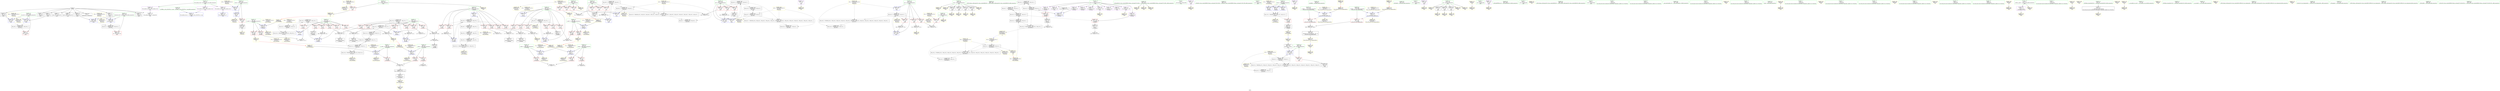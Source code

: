 digraph "SVFG" {
	label="SVFG";

	Node0x5575f29d1410 [shape=record,color=grey,label="{NodeID: 0\nNullPtr}"];
	Node0x5575f29d1410 -> Node0x5575f29fa220[style=solid];
	Node0x5575f29d1410 -> Node0x5575f29fa320[style=solid];
	Node0x5575f29d1410 -> Node0x5575f29fa3f0[style=solid];
	Node0x5575f29d1410 -> Node0x5575f29fa4c0[style=solid];
	Node0x5575f29d1410 -> Node0x5575f29fa590[style=solid];
	Node0x5575f29d1410 -> Node0x5575f29fa660[style=solid];
	Node0x5575f29d1410 -> Node0x5575f29fa730[style=solid];
	Node0x5575f29d1410 -> Node0x5575f29fa800[style=solid];
	Node0x5575f29d1410 -> Node0x5575f29fa8d0[style=solid];
	Node0x5575f29d1410 -> Node0x5575f2a00e90[style=solid];
	Node0x5575f26843b0 [shape=record,color=yellow,style=double,label="{NodeID: 360\n26V_1 = ENCHI(MR_26V_0)\npts\{216 \}\nFun[main]}"];
	Node0x5575f26843b0 -> Node0x5575f29fbef0[style=dashed];
	Node0x5575f29fcd30 [shape=record,color=yellow,style=double,label="{NodeID: 277\nFPARM(88)\nFun[_Z6refillii]}"];
	Node0x5575f29fcd30 -> Node0x5575f2a013a0[style=solid];
	Node0x5575f29fbc80 [shape=record,color=blue,label="{NodeID: 194\n97\<--199\nj\<--inc36\n_Z6refillii\n}"];
	Node0x5575f29fbc80 -> Node0x5575f2a1b0d0[style=dashed];
	Node0x5575f29f8d50 [shape=record,color=purple,label="{NodeID: 111\n240\<--10\n\<--.str\nmain\n}"];
	Node0x5575f29f8d50 -> Node0x5575f2a045d0[style=solid];
	Node0x5575f29ee050 [shape=record,color=green,label="{NodeID: 28\n58\<--59\ni.addr\<--i.addr_field_insensitive\n_Z5rangeiiii\n}"];
	Node0x5575f29ee050 -> Node0x5575f29fdfe0[style=solid];
	Node0x5575f29ee050 -> Node0x5575f29fe0b0[style=solid];
	Node0x5575f29ee050 -> Node0x5575f2a01130[style=solid];
	Node0x5575f2a1ae80 [shape=record,color=yellow,style=double,label="{NodeID: 388\nRETMU(32V_1)\npts\{226 \}\nFun[main]}"];
	Node0x5575f2a0acd0 [shape=record,color=grey,label="{NodeID: 305\n79 = cmp(77, 78, )\n}"];
	Node0x5575f2a0acd0 -> Node0x5575f2a08d30[style=solid];
	Node0x5575f2a04290 [shape=record,color=yellow,style=double,label="{NodeID: 222\nAPARM(219)\nCS[]}"];
	Node0x5575f29fee80 [shape=record,color=red,label="{NodeID: 139\n156\<--97\n\<--j\n_Z6refillii\n}"];
	Node0x5575f29fee80 -> Node0x5575f2a09f50[style=solid];
	Node0x5575f29f9880 [shape=record,color=green,label="{NodeID: 56\n298\<--299\n_ZNSt14basic_ofstreamIcSt11char_traitsIcEED1Ev\<--_ZNSt14basic_ofstreamIcSt11char_traitsIcEED1Ev_field_insensitive\n}"];
	Node0x5575f2a1afe0 [shape=record,color=black,label="{NodeID: 333\nMR_24V_4 = PHI(MR_24V_5, MR_24V_3, )\npts\{90000 \}\n}"];
	Node0x5575f2a1afe0 -> Node0x5575f2a166d0[style=dashed];
	Node0x5575f2a1afe0 -> Node0x5575f2a1c9d0[style=dashed];
	Node0x5575f2a05950 [shape=record,color=yellow,style=double,label="{NodeID: 250\nAPARM(320)\nCS[]}"];
	Node0x5575f2a00540 [shape=record,color=red,label="{NodeID: 167\n269\<--233\n\<--i\nmain\n}"];
	Node0x5575f2a00540 -> Node0x5575f2a0afd0[style=solid];
	Node0x5575f29fb120 [shape=record,color=black,label="{NodeID: 84\n178\<--177\nidxprom26\<--add25\n_Z6refillii\n}"];
	Node0x5575f29d14a0 [shape=record,color=green,label="{NodeID: 1\n7\<--1\n__dso_handle\<--dummyObj\nGlob }"];
	Node0x5575f2a23d40 [shape=record,color=yellow,style=double,label="{NodeID: 361\n28V_1 = ENCHI(MR_28V_0)\npts\{222 \}\nFun[main]}"];
	Node0x5575f2a23d40 -> Node0x5575f29fc230[style=dashed];
	Node0x5575f2a23d40 -> Node0x5575f29fc3d0[style=dashed];
	Node0x5575f2a23d40 -> Node0x5575f2a1acc0[style=dashed];
	Node0x5575f29fce20 [shape=record,color=yellow,style=double,label="{NodeID: 278\nFPARM(50)\nFun[_Z5rangeiiii]}"];
	Node0x5575f29fce20 -> Node0x5575f2a00f90[style=solid];
	Node0x5575f29fbd50 [shape=record,color=blue,label="{NodeID: 195\n95\<--204\ni\<--inc39\n_Z6refillii\n}"];
	Node0x5575f29fbd50 -> Node0x5575f2a184d0[style=dashed];
	Node0x5575f29f8e20 [shape=record,color=purple,label="{NodeID: 112\n250\<--12\n\<--.str.1\nmain\n}"];
	Node0x5575f29f8e20 -> Node0x5575f2a04360[style=solid];
	Node0x5575f29f73b0 [shape=record,color=green,label="{NodeID: 29\n60\<--61\nj.addr\<--j.addr_field_insensitive\n_Z5rangeiiii\n}"];
	Node0x5575f29f73b0 -> Node0x5575f29fe180[style=solid];
	Node0x5575f29f73b0 -> Node0x5575f29fe250[style=solid];
	Node0x5575f29f73b0 -> Node0x5575f2a01200[style=solid];
	Node0x5575f2a02430 [shape=record,color=yellow,style=double,label="{NodeID: 389\nRETMU(34V_3)\npts\{228 \}\nFun[main]}"];
	Node0x5575f2a0ae50 [shape=record,color=grey,label="{NodeID: 306\n75 = cmp(68, 74, )\n}"];
	Node0x5575f2a04360 [shape=record,color=yellow,style=double,label="{NodeID: 223\nAPARM(250)\nCS[]}"];
	Node0x5575f29fef50 [shape=record,color=red,label="{NodeID: 140\n180\<--97\n\<--j\n_Z6refillii\n}"];
	Node0x5575f29fef50 -> Node0x5575f2a09c50[style=solid];
	Node0x5575f29f9980 [shape=record,color=green,label="{NodeID: 57\n309\<--310\n_ZStlsISt11char_traitsIcEERSt13basic_ostreamIcT_ES5_PKc\<--_ZStlsISt11char_traitsIcEERSt13basic_ostreamIcT_ES5_PKc_field_insensitive\n}"];
	Node0x5575f2a1b0d0 [shape=record,color=black,label="{NodeID: 334\nMR_18V_4 = PHI(MR_18V_5, MR_18V_3, )\npts\{98 \}\n}"];
	Node0x5575f2a1b0d0 -> Node0x5575f29fec10[style=dashed];
	Node0x5575f2a1b0d0 -> Node0x5575f29fece0[style=dashed];
	Node0x5575f2a1b0d0 -> Node0x5575f29fedb0[style=dashed];
	Node0x5575f2a1b0d0 -> Node0x5575f29fee80[style=dashed];
	Node0x5575f2a1b0d0 -> Node0x5575f29fef50[style=dashed];
	Node0x5575f2a1b0d0 -> Node0x5575f29ff020[style=dashed];
	Node0x5575f2a1b0d0 -> Node0x5575f29fbc80[style=dashed];
	Node0x5575f2a1b0d0 -> Node0x5575f2a189d0[style=dashed];
	Node0x5575f2a1b0d0 -> Node0x5575f2a1d8d0[style=dashed];
	Node0x5575f2a05a20 [shape=record,color=yellow,style=double,label="{NodeID: 251\nAPARM(338)\nCS[]}"];
	Node0x5575f2a00610 [shape=record,color=red,label="{NodeID: 168\n274\<--233\n\<--i\nmain\n}"];
	Node0x5575f2a00610 -> Node0x5575f29fb940[style=solid];
	Node0x5575f29fb1f0 [shape=record,color=black,label="{NodeID: 85\n183\<--182\nidxprom29\<--add28\n_Z6refillii\n}"];
	Node0x5575f29e2420 [shape=record,color=green,label="{NodeID: 2\n10\<--1\n.str\<--dummyObj\nGlob }"];
	Node0x5575f2a23e20 [shape=record,color=yellow,style=double,label="{NodeID: 362\n30V_1 = ENCHI(MR_30V_0)\npts\{224 \}\nFun[main]}"];
	Node0x5575f2a23e20 -> Node0x5575f29fc300[style=dashed];
	Node0x5575f2a23e20 -> Node0x5575f29fc4a0[style=dashed];
	Node0x5575f2a23e20 -> Node0x5575f2a1ada0[style=dashed];
	Node0x5575f29fcf10 [shape=record,color=yellow,style=double,label="{NodeID: 279\nFPARM(51)\nFun[_Z5rangeiiii]}"];
	Node0x5575f29fcf10 -> Node0x5575f2a01060[style=solid];
	Node0x5575f29fbe20 [shape=record,color=blue,label="{NodeID: 196\n89\<--208\nretval\<--\n_Z6refillii\n}"];
	Node0x5575f29fbe20 -> Node0x5575f2a1d3d0[style=dashed];
	Node0x5575f29f8ef0 [shape=record,color=purple,label="{NodeID: 113\n307\<--14\n\<--.str.2\nmain\n}"];
	Node0x5575f29f8ef0 -> Node0x5575f2a05130[style=solid];
	Node0x5575f29f7440 [shape=record,color=green,label="{NodeID: 30\n84\<--85\n_Z6refillii\<--_Z6refillii_field_insensitive\n}"];
	Node0x5575f2a02510 [shape=record,color=yellow,style=double,label="{NodeID: 390\nRETMU(36V_1)\npts\{230 \}\nFun[main]}"];
	Node0x5575f2a0afd0 [shape=record,color=grey,label="{NodeID: 307\n271 = cmp(269, 270, )\n}"];
	Node0x5575f2a04430 [shape=record,color=yellow,style=double,label="{NodeID: 224\nAPARM(245)\nCS[]}"];
	Node0x5575f29ff020 [shape=record,color=red,label="{NodeID: 141\n198\<--97\n\<--j\n_Z6refillii\n}"];
	Node0x5575f29ff020 -> Node0x5575f2a094d0[style=solid];
	Node0x5575f29f9a80 [shape=record,color=green,label="{NodeID: 58\n314\<--315\n_ZNSolsEi\<--_ZNSolsEi_field_insensitive\n}"];
	Node0x5575f2a1b5d0 [shape=record,color=black,label="{NodeID: 335\nMR_20V_3 = PHI(MR_20V_7, MR_20V_2, )\npts\{100 \}\n}"];
	Node0x5575f2a1b5d0 -> Node0x5575f2a01610[style=dashed];
	Node0x5575f2a1b5d0 -> Node0x5575f2a15cd0[style=dashed];
	Node0x5575f2a1b5d0 -> Node0x5575f2a18ed0[style=dashed];
	Node0x5575f2a05af0 [shape=record,color=yellow,style=double,label="{NodeID: 252\nAPARM(342)\nCS[]}"];
	Node0x5575f2a006e0 [shape=record,color=red,label="{NodeID: 169\n282\<--233\n\<--i\nmain\n}"];
	Node0x5575f2a006e0 -> Node0x5575f2a0a9d0[style=solid];
	Node0x5575f29fb2c0 [shape=record,color=black,label="{NodeID: 86\n86\<--210\n_Z6refillii_ret\<--\n_Z6refillii\n}"];
	Node0x5575f29fb2c0 -> Node0x5575f29fd7a0[style=solid];
	Node0x5575f29d11f0 [shape=record,color=green,label="{NodeID: 3\n12\<--1\n.str.1\<--dummyObj\nGlob }"];
	Node0x5575f2a23f00 [shape=record,color=yellow,style=double,label="{NodeID: 363\n32V_1 = ENCHI(MR_32V_0)\npts\{226 \}\nFun[main]}"];
	Node0x5575f2a23f00 -> Node0x5575f29ffec0[style=dashed];
	Node0x5575f2a23f00 -> Node0x5575f2a1ae80[style=dashed];
	Node0x5575f29fd000 [shape=record,color=yellow,style=double,label="{NodeID: 280\nFPARM(52)\nFun[_Z5rangeiiii]}"];
	Node0x5575f29fd000 -> Node0x5575f2a01130[style=solid];
	Node0x5575f29fbef0 [shape=record,color=blue,label="{NodeID: 197\n215\<--68\nretval\<--\nmain\n}"];
	Node0x5575f29fbef0 -> Node0x5575f29fc8b0[style=dashed];
	Node0x5575f29f8fc0 [shape=record,color=purple,label="{NodeID: 114\n316\<--16\n\<--.str.3\nmain\n}"];
	Node0x5575f29f8fc0 -> Node0x5575f2a05470[style=solid];
	Node0x5575f29f74d0 [shape=record,color=green,label="{NodeID: 31\n89\<--90\nretval\<--retval_field_insensitive\n_Z6refillii\n}"];
	Node0x5575f29f74d0 -> Node0x5575f29fe320[style=solid];
	Node0x5575f29f74d0 -> Node0x5575f2a017b0[style=solid];
	Node0x5575f29f74d0 -> Node0x5575f2a01880[style=solid];
	Node0x5575f29f74d0 -> Node0x5575f29fbe20[style=solid];
	Node0x5575f2a025f0 [shape=record,color=yellow,style=double,label="{NodeID: 391\nRETMU(38V_1)\npts\{232 \}\nFun[main]}"];
	Node0x5575f2a0b150 [shape=record,color=grey,label="{NodeID: 308\n125 = cmp(124, 126, )\n}"];
	Node0x5575f2a04500 [shape=record,color=yellow,style=double,label="{NodeID: 225\nAPARM(217)\nCS[]}"];
	Node0x5575f29ff0f0 [shape=record,color=red,label="{NodeID: 142\n130\<--99\n\<--di\n_Z6refillii\n}"];
	Node0x5575f29ff0f0 -> Node0x5575f2a0b450[style=solid];
	Node0x5575f29f9b80 [shape=record,color=green,label="{NodeID: 59\n320\<--321\n_ZSt4endlIcSt11char_traitsIcEERSt13basic_ostreamIT_T0_ES6_\<--_ZSt4endlIcSt11char_traitsIcEERSt13basic_ostreamIT_T0_ES6__field_insensitive\n}"];
	Node0x5575f29f9b80 -> Node0x5575f2a05610[style=solid];
	Node0x5575f29f9b80 -> Node0x5575f2a05950[style=solid];
	Node0x5575f29f9b80 -> Node0x5575f2a05c90[style=solid];
	Node0x5575f2a1bad0 [shape=record,color=black,label="{NodeID: 336\nMR_22V_3 = PHI(MR_22V_8, MR_22V_2, )\npts\{102 \}\n}"];
	Node0x5575f2a1bad0 -> Node0x5575f2a161d0[style=dashed];
	Node0x5575f2a1bad0 -> Node0x5575f2a193d0[style=dashed];
	Node0x5575f2a1bad0 -> Node0x5575f2a1a2d0[style=dashed];
	Node0x5575f2a05bc0 [shape=record,color=yellow,style=double,label="{NodeID: 253\nAPARM(343)\nCS[]}"];
	Node0x5575f2a007b0 [shape=record,color=red,label="{NodeID: 170\n324\<--235\n\<--res\nmain\n}"];
	Node0x5575f2a007b0 -> Node0x5575f29f8120[style=solid];
	Node0x5575f29fb390 [shape=record,color=black,label="{NodeID: 87\n254\<--217\n\<--cin\nmain\n}"];
	Node0x5575f29fb390 -> Node0x5575f2a04770[style=solid];
	Node0x5575f29e3ae0 [shape=record,color=green,label="{NodeID: 4\n14\<--1\n.str.2\<--dummyObj\nGlob }"];
	Node0x5575f2a23fe0 [shape=record,color=yellow,style=double,label="{NodeID: 364\n34V_1 = ENCHI(MR_34V_0)\npts\{228 \}\nFun[main]}"];
	Node0x5575f2a23fe0 -> Node0x5575f29fbfc0[style=dashed];
	Node0x5575f2a23fe0 -> Node0x5575f2a1fbd0[style=dashed];
	Node0x5575f2a23fe0 -> Node0x5575f2a214d0[style=dashed];
	Node0x5575f29fd0f0 [shape=record,color=yellow,style=double,label="{NodeID: 281\nFPARM(53)\nFun[_Z5rangeiiii]}"];
	Node0x5575f29fd0f0 -> Node0x5575f2a01200[style=solid];
	Node0x5575f29fbfc0 [shape=record,color=blue,label="{NodeID: 198\n227\<--68\naaa\<--\nmain\n}"];
	Node0x5575f29fbfc0 -> Node0x5575f2a16bd0[style=dashed];
	Node0x5575f29f9090 [shape=record,color=purple,label="{NodeID: 115\n328\<--18\n\<--.str.4\nmain\n}"];
	Node0x5575f29f9090 -> Node0x5575f2a057b0[style=solid];
	Node0x5575f29f7560 [shape=record,color=green,label="{NodeID: 32\n91\<--92\nn.addr\<--n.addr_field_insensitive\n_Z6refillii\n}"];
	Node0x5575f29f7560 -> Node0x5575f29fe3f0[style=solid];
	Node0x5575f29f7560 -> Node0x5575f29fe4c0[style=solid];
	Node0x5575f29f7560 -> Node0x5575f2a012d0[style=solid];
	Node0x5575f2a026d0 [shape=record,color=yellow,style=double,label="{NodeID: 392\nRETMU(40V_2)\npts\{234 \}\nFun[main]}"];
	Node0x5575f2a0b2d0 [shape=record,color=grey,label="{NodeID: 309\n336 = cmp(334, 335, )\n}"];
	Node0x5575f2a045d0 [shape=record,color=yellow,style=double,label="{NodeID: 226\nAPARM(240)\nCS[]}"];
	Node0x5575f29ff1c0 [shape=record,color=red,label="{NodeID: 143\n142\<--99\n\<--di\n_Z6refillii\n}"];
	Node0x5575f29ff1c0 -> Node0x5575f2a09350[style=solid];
	Node0x5575f29f9c80 [shape=record,color=green,label="{NodeID: 60\n322\<--323\n_ZNSolsEPFRSoS_E\<--_ZNSolsEPFRSoS_E_field_insensitive\n}"];
	Node0x5575f2a1bfd0 [shape=record,color=black,label="{NodeID: 337\nMR_24V_3 = PHI(MR_24V_7, MR_24V_2, )\npts\{90000 \}\n}"];
	Node0x5575f2a1bfd0 -> Node0x5575f29ffab0[style=dashed];
	Node0x5575f2a1bfd0 -> Node0x5575f2a166d0[style=dashed];
	Node0x5575f2a1bfd0 -> Node0x5575f2a198d0[style=dashed];
	Node0x5575f2a1bfd0 -> Node0x5575f2a1afe0[style=dashed];
	Node0x5575f2a05c90 [shape=record,color=yellow,style=double,label="{NodeID: 254\nAPARM(320)\nCS[]}"];
	Node0x5575f2a00880 [shape=record,color=red,label="{NodeID: 171\n334\<--237\n\<--i28\nmain\n}"];
	Node0x5575f2a00880 -> Node0x5575f2a0b2d0[style=solid];
	Node0x5575f29fb460 [shape=record,color=black,label="{NodeID: 88\n264\<--217\n\<--cin\nmain\n}"];
	Node0x5575f29fb460 -> Node0x5575f2a04910[style=solid];
	Node0x5575f29e3be0 [shape=record,color=green,label="{NodeID: 5\n16\<--1\n.str.3\<--dummyObj\nGlob }"];
	Node0x5575f2a240c0 [shape=record,color=yellow,style=double,label="{NodeID: 365\n36V_1 = ENCHI(MR_36V_0)\npts\{230 \}\nFun[main]}"];
	Node0x5575f2a240c0 -> Node0x5575f2a00200[style=dashed];
	Node0x5575f2a240c0 -> Node0x5575f2a002d0[style=dashed];
	Node0x5575f2a240c0 -> Node0x5575f2a003a0[style=dashed];
	Node0x5575f2a240c0 -> Node0x5575f2a02510[style=dashed];
	Node0x5575f29fd1e0 [shape=record,color=yellow,style=double,label="{NodeID: 282\nFRet(214)\nFun[main]}"];
	Node0x5575f29fc090 [shape=record,color=blue,label="{NodeID: 199\n233\<--68\ni\<--\nmain\n}"];
	Node0x5575f29fc090 -> Node0x5575f2a1ced0[style=dashed];
	Node0x5575f29fdb40 [shape=record,color=purple,label="{NodeID: 116\n420\<--20\nllvm.global_ctors_0\<--llvm.global_ctors\nGlob }"];
	Node0x5575f29fdb40 -> Node0x5575f2a00c90[style=solid];
	Node0x5575f29f75f0 [shape=record,color=green,label="{NodeID: 33\n93\<--94\nm.addr\<--m.addr_field_insensitive\n_Z6refillii\n}"];
	Node0x5575f29f75f0 -> Node0x5575f29fe590[style=solid];
	Node0x5575f29f75f0 -> Node0x5575f29fe660[style=solid];
	Node0x5575f29f75f0 -> Node0x5575f2a013a0[style=solid];
	Node0x5575f2a027b0 [shape=record,color=yellow,style=double,label="{NodeID: 393\nRETMU(42V_2)\npts\{236 \}\nFun[main]}"];
	Node0x5575f2a0b450 [shape=record,color=grey,label="{NodeID: 310\n131 = cmp(130, 132, )\n}"];
	Node0x5575f2a046a0 [shape=record,color=yellow,style=double,label="{NodeID: 227\nAPARM(242)\nCS[]}"];
	Node0x5575f29ff290 [shape=record,color=red,label="{NodeID: 144\n152\<--99\n\<--di\n_Z6refillii\n}"];
	Node0x5575f29ff290 -> Node0x5575f2a09dd0[style=solid];
	Node0x5575f29f9d80 [shape=record,color=green,label="{NodeID: 61\n359\<--360\n_ZNSt14basic_ifstreamIcSt11char_traitsIcEED1Ev\<--_ZNSt14basic_ifstreamIcSt11char_traitsIcEED1Ev_field_insensitive\n}"];
	Node0x5575f2a1c4d0 [shape=record,color=black,label="{NodeID: 338\nMR_22V_6 = PHI(MR_22V_7, MR_22V_5, )\npts\{102 \}\n}"];
	Node0x5575f2a1c4d0 -> Node0x5575f29ff5d0[style=dashed];
	Node0x5575f2a1c4d0 -> Node0x5575f29ff6a0[style=dashed];
	Node0x5575f2a1c4d0 -> Node0x5575f29ff770[style=dashed];
	Node0x5575f2a1c4d0 -> Node0x5575f29ff840[style=dashed];
	Node0x5575f2a1c4d0 -> Node0x5575f29ff910[style=dashed];
	Node0x5575f2a1c4d0 -> Node0x5575f29ff9e0[style=dashed];
	Node0x5575f2a1c4d0 -> Node0x5575f29fbae0[style=dashed];
	Node0x5575f2a1c4d0 -> Node0x5575f2a1a2d0[style=dashed];
	Node0x5575f2a1c4d0 -> Node0x5575f2a1e2d0[style=dashed];
	Node0x5575f2a05d60 [shape=record,color=yellow,style=double,label="{NodeID: 255\nAPARM(219)\nCS[]}"];
	Node0x5575f2a00950 [shape=record,color=red,label="{NodeID: 172\n339\<--237\n\<--i28\nmain\n}"];
	Node0x5575f2a00950 -> Node0x5575f29f81f0[style=solid];
	Node0x5575f29fb530 [shape=record,color=black,label="{NodeID: 89\n273\<--217\n\<--cin\nmain\n}"];
	Node0x5575f29fb530 -> Node0x5575f2a04c50[style=solid];
	Node0x5575f29e3c70 [shape=record,color=green,label="{NodeID: 6\n18\<--1\n.str.4\<--dummyObj\nGlob }"];
	Node0x5575f2a241a0 [shape=record,color=yellow,style=double,label="{NodeID: 366\n38V_1 = ENCHI(MR_38V_0)\npts\{232 \}\nFun[main]}"];
	Node0x5575f2a241a0 -> Node0x5575f2a00470[style=dashed];
	Node0x5575f2a241a0 -> Node0x5575f2a025f0[style=dashed];
	Node0x5575f29fd6b0 [shape=record,color=yellow,style=double,label="{NodeID: 283\nFRet(374)\nFun[_ZStorSt13_Ios_OpenmodeS_]|{<s0>5}}"];
	Node0x5575f29fd6b0:s0 -> Node0x5575f2a05fd0[style=solid,color=blue];
	Node0x5575f29fc160 [shape=record,color=blue,label="{NodeID: 200\n233\<--283\ni\<--inc\nmain\n}"];
	Node0x5575f29fc160 -> Node0x5575f2a1ced0[style=dashed];
	Node0x5575f29fdc40 [shape=record,color=purple,label="{NodeID: 117\n421\<--20\nllvm.global_ctors_1\<--llvm.global_ctors\nGlob }"];
	Node0x5575f29fdc40 -> Node0x5575f2a00d90[style=solid];
	Node0x5575f29f7680 [shape=record,color=green,label="{NodeID: 34\n95\<--96\ni\<--i_field_insensitive\n_Z6refillii\n}"];
	Node0x5575f29f7680 -> Node0x5575f29fe730[style=solid];
	Node0x5575f29f7680 -> Node0x5575f29fe800[style=solid];
	Node0x5575f29f7680 -> Node0x5575f29fe8d0[style=solid];
	Node0x5575f29f7680 -> Node0x5575f29fe9a0[style=solid];
	Node0x5575f29f7680 -> Node0x5575f29fea70[style=solid];
	Node0x5575f29f7680 -> Node0x5575f29feb40[style=solid];
	Node0x5575f29f7680 -> Node0x5575f2a01470[style=solid];
	Node0x5575f29f7680 -> Node0x5575f29fbd50[style=solid];
	Node0x5575f2a02890 [shape=record,color=yellow,style=double,label="{NodeID: 394\nRETMU(44V_2)\npts\{238 \}\nFun[main]}"];
	Node0x5575f2a0b5d0 [shape=record,color=grey,label="{NodeID: 311\n137 = cmp(136, 132, )\n}"];
	Node0x5575f2a04770 [shape=record,color=yellow,style=double,label="{NodeID: 228\nAPARM(254)\nCS[]}"];
	Node0x5575f29ff360 [shape=record,color=red,label="{NodeID: 145\n167\<--99\n\<--di\n_Z6refillii\n}"];
	Node0x5575f29ff360 -> Node0x5575f2a0a3d0[style=solid];
	Node0x5575f29f9e80 [shape=record,color=green,label="{NodeID: 62\n377\<--378\n__a.addr\<--__a.addr_field_insensitive\n_ZStorSt13_Ios_OpenmodeS_\n}"];
	Node0x5575f29f9e80 -> Node0x5575f2a00af0[style=solid];
	Node0x5575f29f9e80 -> Node0x5575f29fc980[style=solid];
	Node0x5575f2a1c9d0 [shape=record,color=black,label="{NodeID: 339\nMR_24V_5 = PHI(MR_24V_6, MR_24V_4, )\npts\{90000 \}\n}"];
	Node0x5575f2a1c9d0 -> Node0x5575f29ffb80[style=dashed];
	Node0x5575f2a1c9d0 -> Node0x5575f2a01950[style=dashed];
	Node0x5575f2a1c9d0 -> Node0x5575f2a1afe0[style=dashed];
	Node0x5575f2a1c9d0 -> Node0x5575f2a1e7d0[style=dashed];
	Node0x5575f2a05e30 [shape=record,color=yellow,style=double,label="{NodeID: 256\nAPARM(217)\nCS[]}"];
	Node0x5575f2a00a20 [shape=record,color=red,label="{NodeID: 173\n346\<--237\n\<--i28\nmain\n}"];
	Node0x5575f2a00a20 -> Node0x5575f2a09650[style=solid];
	Node0x5575f29fb600 [shape=record,color=black,label="{NodeID: 90\n306\<--219\n\<--cout\nmain\n}"];
	Node0x5575f29fb600 -> Node0x5575f2a05060[style=solid];
	Node0x5575f29e2600 [shape=record,color=green,label="{NodeID: 7\n21\<--1\n\<--dummyObj\nCan only get source location for instruction, argument, global var or function.}"];
	Node0x5575f2a24280 [shape=record,color=yellow,style=double,label="{NodeID: 367\n40V_1 = ENCHI(MR_40V_0)\npts\{234 \}\nFun[main]}"];
	Node0x5575f2a24280 -> Node0x5575f2a170d0[style=dashed];
	Node0x5575f2a24280 -> Node0x5575f2a200d0[style=dashed];
	Node0x5575f2a24280 -> Node0x5575f2a219d0[style=dashed];
	Node0x5575f29fd7a0 [shape=record,color=yellow,style=double,label="{NodeID: 284\nFRet(86)\nFun[_Z6refillii]|{<s0>12}}"];
	Node0x5575f29fd7a0:s0 -> Node0x5575f2a063c0[style=solid,color=blue];
	Node0x5575f29fc230 [shape=record,color=blue,label="{NodeID: 201\n221\<--287\nexn.slot\<--\nmain\n}"];
	Node0x5575f29fc230 -> Node0x5575f2a1f1d0[style=dashed];
	Node0x5575f29fdd40 [shape=record,color=purple,label="{NodeID: 118\n422\<--20\nllvm.global_ctors_2\<--llvm.global_ctors\nGlob }"];
	Node0x5575f29fdd40 -> Node0x5575f2a00e90[style=solid];
	Node0x5575f29f7710 [shape=record,color=green,label="{NodeID: 35\n97\<--98\nj\<--j_field_insensitive\n_Z6refillii\n}"];
	Node0x5575f29f7710 -> Node0x5575f29fec10[style=solid];
	Node0x5575f29f7710 -> Node0x5575f29fece0[style=solid];
	Node0x5575f29f7710 -> Node0x5575f29fedb0[style=solid];
	Node0x5575f29f7710 -> Node0x5575f29fee80[style=solid];
	Node0x5575f29f7710 -> Node0x5575f29fef50[style=solid];
	Node0x5575f29f7710 -> Node0x5575f29ff020[style=solid];
	Node0x5575f29f7710 -> Node0x5575f2a01540[style=solid];
	Node0x5575f29f7710 -> Node0x5575f29fbc80[style=solid];
	Node0x5575f2a02970 [shape=record,color=yellow,style=double,label="{NodeID: 395\nRETMU(24V_2)\npts\{90000 \}\nFun[main]}"];
	Node0x5575f2a0b750 [shape=record,color=grey,label="{NodeID: 312\n109 = cmp(107, 108, )\n}"];
	Node0x5575f2a04840 [shape=record,color=yellow,style=double,label="{NodeID: 229\nAPARM(225)\nCS[]}"];
	Node0x5575f29ff430 [shape=record,color=red,label="{NodeID: 146\n176\<--99\n\<--di\n_Z6refillii\n}"];
	Node0x5575f29ff430 -> Node0x5575f2a0a0d0[style=solid];
	Node0x5575f29f9f50 [shape=record,color=green,label="{NodeID: 63\n379\<--380\n__b.addr\<--__b.addr_field_insensitive\n_ZStorSt13_Ios_OpenmodeS_\n}"];
	Node0x5575f29f9f50 -> Node0x5575f2a00bc0[style=solid];
	Node0x5575f29f9f50 -> Node0x5575f29fca50[style=solid];
	Node0x5575f2a1ced0 [shape=record,color=black,label="{NodeID: 340\nMR_40V_4 = PHI(MR_40V_5, MR_40V_3, )\npts\{234 \}\n}"];
	Node0x5575f2a1ced0 -> Node0x5575f2a00540[style=dashed];
	Node0x5575f2a1ced0 -> Node0x5575f2a00610[style=dashed];
	Node0x5575f2a1ced0 -> Node0x5575f2a006e0[style=dashed];
	Node0x5575f2a1ced0 -> Node0x5575f29fc160[style=dashed];
	Node0x5575f2a1ced0 -> Node0x5575f2a170d0[style=dashed];
	Node0x5575f2a1ced0 -> Node0x5575f2a219d0[style=dashed];
	Node0x5575f2a05f00 [shape=record,color=yellow,style=double,label="{NodeID: 257\nAPARM(217)\nCS[]}"];
	Node0x5575f2a00af0 [shape=record,color=red,label="{NodeID: 174\n383\<--377\n\<--__a.addr\n_ZStorSt13_Ios_OpenmodeS_\n}"];
	Node0x5575f2a00af0 -> Node0x5575f2a0a850[style=solid];
	Node0x5575f29fb6d0 [shape=record,color=black,label="{NodeID: 91\n318\<--219\n\<--cout\nmain\n}"];
	Node0x5575f29fb6d0 -> Node0x5575f2a05540[style=solid];
	Node0x5575f29e2690 [shape=record,color=green,label="{NodeID: 8\n68\<--1\n\<--dummyObj\nCan only get source location for instruction, argument, global var or function.}"];
	Node0x5575f2a24360 [shape=record,color=yellow,style=double,label="{NodeID: 368\n42V_1 = ENCHI(MR_42V_0)\npts\{236 \}\nFun[main]}"];
	Node0x5575f2a24360 -> Node0x5575f2a175d0[style=dashed];
	Node0x5575f2a24360 -> Node0x5575f2a205d0[style=dashed];
	Node0x5575f2a24360 -> Node0x5575f2a21ed0[style=dashed];
	Node0x5575f29fd890 [shape=record,color=yellow,style=double,label="{NodeID: 285\nFRet(49)\nFun[_Z5rangeiiii]|{<s0>3}}"];
	Node0x5575f29fd890:s0 -> Node0x5575f2a060f0[style=solid,color=blue];
	Node0x5575f29fc300 [shape=record,color=blue,label="{NodeID: 202\n223\<--289\nehselector.slot\<--\nmain\n}"];
	Node0x5575f29fc300 -> Node0x5575f2a1f6d0[style=dashed];
	Node0x5575f29fde40 [shape=record,color=red,label="{NodeID: 119\n71\<--54\n\<--n.addr\n_Z5rangeiiii\n}"];
	Node0x5575f29fde40 -> Node0x5575f2a0ba50[style=solid];
	Node0x5575f29f77a0 [shape=record,color=green,label="{NodeID: 36\n99\<--100\ndi\<--di_field_insensitive\n_Z6refillii\n}"];
	Node0x5575f29f77a0 -> Node0x5575f29ff0f0[style=solid];
	Node0x5575f29f77a0 -> Node0x5575f29ff1c0[style=solid];
	Node0x5575f29f77a0 -> Node0x5575f29ff290[style=solid];
	Node0x5575f29f77a0 -> Node0x5575f29ff360[style=solid];
	Node0x5575f29f77a0 -> Node0x5575f29ff430[style=solid];
	Node0x5575f29f77a0 -> Node0x5575f29ff500[style=solid];
	Node0x5575f29f77a0 -> Node0x5575f2a01610[style=solid];
	Node0x5575f29f77a0 -> Node0x5575f29fbbb0[style=solid];
	Node0x5575f2a02a50 [shape=record,color=yellow,style=double,label="{NodeID: 396\nRETMU(47V_2)\npts\{378 \}\nFun[_ZStorSt13_Ios_OpenmodeS_]}"];
	Node0x5575f2a0b8d0 [shape=record,color=grey,label="{NodeID: 313\n170 = cmp(169, 68, )\n}"];
	Node0x5575f2a0b8d0 -> Node0x5575f29fb050[style=solid];
	Node0x5575f2a04910 [shape=record,color=yellow,style=double,label="{NodeID: 230\nAPARM(264)\nCS[]}"];
	Node0x5575f29ff500 [shape=record,color=red,label="{NodeID: 147\n192\<--99\n\<--di\n_Z6refillii\n}"];
	Node0x5575f29ff500 -> Node0x5575f2a0a6d0[style=solid];
	Node0x5575f29fa020 [shape=record,color=green,label="{NodeID: 64\n387\<--388\n__gxx_personality_v0\<--__gxx_personality_v0_field_insensitive\n}"];
	Node0x5575f2a1d3d0 [shape=record,color=black,label="{NodeID: 341\nMR_10V_4 = PHI(MR_10V_5, MR_10V_3, MR_10V_2, )\npts\{90 \}\n}"];
	Node0x5575f2a1d3d0 -> Node0x5575f29fe320[style=dashed];
	Node0x5575f2a1d3d0 -> Node0x5575f2a02c40[style=dashed];
	Node0x5575f2a05fd0 [shape=record,color=yellow,style=double,label="{NodeID: 258\nARet(245)\nCS[]}"];
	Node0x5575f2a05fd0 -> Node0x5575f2a04430[style=solid];
	Node0x5575f2a00bc0 [shape=record,color=red,label="{NodeID: 175\n384\<--379\n\<--__b.addr\n_ZStorSt13_Ios_OpenmodeS_\n}"];
	Node0x5575f2a00bc0 -> Node0x5575f2a0a850[style=solid];
	Node0x5575f29fb7a0 [shape=record,color=black,label="{NodeID: 92\n327\<--219\n\<--cout\nmain\n}"];
	Node0x5575f29fb7a0 -> Node0x5575f2a056e0[style=solid];
	Node0x5575f29e37e0 [shape=record,color=green,label="{NodeID: 9\n82\<--1\n\<--dummyObj\nCan only get source location for instruction, argument, global var or function.}"];
	Node0x5575f2a24440 [shape=record,color=yellow,style=double,label="{NodeID: 369\n44V_1 = ENCHI(MR_44V_0)\npts\{238 \}\nFun[main]}"];
	Node0x5575f2a24440 -> Node0x5575f2a17ad0[style=dashed];
	Node0x5575f2a24440 -> Node0x5575f2a20ad0[style=dashed];
	Node0x5575f2a24440 -> Node0x5575f2a223d0[style=dashed];
	Node0x5575f29fd980 [shape=record,color=black,label="{NodeID: 286\n172 = PHI(173, 174, )\n}"];
	Node0x5575f29fd980 -> Node0x5575f2a01950[style=solid];
	Node0x5575f29fc3d0 [shape=record,color=blue,label="{NodeID: 203\n221\<--293\nexn.slot\<--\nmain\n}"];
	Node0x5575f29fc3d0 -> Node0x5575f2a1f1d0[style=dashed];
	Node0x5575f29fdf10 [shape=record,color=red,label="{NodeID: 120\n78\<--56\n\<--m.addr\n_Z5rangeiiii\n}"];
	Node0x5575f29fdf10 -> Node0x5575f2a0acd0[style=solid];
	Node0x5575f29f7830 [shape=record,color=green,label="{NodeID: 37\n101\<--102\ndj\<--dj_field_insensitive\n_Z6refillii\n}"];
	Node0x5575f29f7830 -> Node0x5575f29ff5d0[style=solid];
	Node0x5575f29f7830 -> Node0x5575f29ff6a0[style=solid];
	Node0x5575f29f7830 -> Node0x5575f29ff770[style=solid];
	Node0x5575f29f7830 -> Node0x5575f29ff840[style=solid];
	Node0x5575f29f7830 -> Node0x5575f29ff910[style=solid];
	Node0x5575f29f7830 -> Node0x5575f29ff9e0[style=solid];
	Node0x5575f29f7830 -> Node0x5575f2a016e0[style=solid];
	Node0x5575f29f7830 -> Node0x5575f29fbae0[style=solid];
	Node0x5575f2a02b60 [shape=record,color=yellow,style=double,label="{NodeID: 397\nRETMU(49V_2)\npts\{380 \}\nFun[_ZStorSt13_Ios_OpenmodeS_]}"];
	Node0x5575f2a0ba50 [shape=record,color=grey,label="{NodeID: 314\n72 = cmp(70, 71, )\n}"];
	Node0x5575f2a049e0 [shape=record,color=yellow,style=double,label="{NodeID: 231\nAPARM(229)\nCS[]}"];
	Node0x5575f29ff5d0 [shape=record,color=red,label="{NodeID: 148\n136\<--101\n\<--dj\n_Z6refillii\n}"];
	Node0x5575f29ff5d0 -> Node0x5575f2a0b5d0[style=solid];
	Node0x5575f29fa120 [shape=record,color=green,label="{NodeID: 65\n22\<--416\n_GLOBAL__sub_I_DCLXVI_0_1.cpp\<--_GLOBAL__sub_I_DCLXVI_0_1.cpp_field_insensitive\n}"];
	Node0x5575f29fa120 -> Node0x5575f2a00d90[style=solid];
	Node0x5575f2a1d8d0 [shape=record,color=black,label="{NodeID: 342\nMR_18V_6 = PHI(MR_18V_2, MR_18V_4, MR_18V_4, )\npts\{98 \}\n}"];
	Node0x5575f2a1d8d0 -> Node0x5575f2a02ff0[style=dashed];
	Node0x5575f2a06060 [shape=record,color=yellow,style=double,label="{NodeID: 259\nARet(32)\nCS[]}"];
	Node0x5575f2a00c90 [shape=record,color=blue,label="{NodeID: 176\n420\<--21\nllvm.global_ctors_0\<--\nGlob }"];
	Node0x5575f29fb870 [shape=record,color=black,label="{NodeID: 93\n338\<--219\n\<--cout\nmain\n}"];
	Node0x5575f29fb870 -> Node0x5575f2a05a20[style=solid];
	Node0x5575f29e3870 [shape=record,color=green,label="{NodeID: 10\n126\<--1\n\<--dummyObj\nCan only get source location for instruction, argument, global var or function.}"];
	Node0x5575f2a24520 [shape=record,color=yellow,style=double,label="{NodeID: 370\n24V_1 = ENCHI(MR_24V_0)\npts\{90000 \}\nFun[main]}"];
	Node0x5575f2a24520 -> Node0x5575f2a17fd0[style=dashed];
	Node0x5575f2a24520 -> Node0x5575f2a20fd0[style=dashed];
	Node0x5575f2a24520 -> Node0x5575f2a228d0[style=dashed];
	Node0x5575f2a08d30 [shape=record,color=black,label="{NodeID: 287\n81 = PHI(82, 82, 82, 79, )\n}"];
	Node0x5575f2a08d30 -> Node0x5575f29faaa0[style=solid];
	Node0x5575f29fc4a0 [shape=record,color=blue,label="{NodeID: 204\n223\<--295\nehselector.slot\<--\nmain\n}"];
	Node0x5575f29fc4a0 -> Node0x5575f2a1f6d0[style=dashed];
	Node0x5575f29fdfe0 [shape=record,color=red,label="{NodeID: 121\n66\<--58\n\<--i.addr\n_Z5rangeiiii\n}"];
	Node0x5575f29fdfe0 -> Node0x5575f2a0bbd0[style=solid];
	Node0x5575f29f7900 [shape=record,color=green,label="{NodeID: 38\n212\<--213\nmain\<--main_field_insensitive\n}"];
	Node0x5575f2a02c40 [shape=record,color=yellow,style=double,label="{NodeID: 398\nRETMU(10V_4)\npts\{90 \}\nFun[_Z6refillii]}"];
	Node0x5575f2a0bbd0 [shape=record,color=grey,label="{NodeID: 315\n67 = cmp(68, 66, )\n}"];
	Node0x5575f2a04ab0 [shape=record,color=yellow,style=double,label="{NodeID: 232\nAPARM(265)\nCS[]}"];
	Node0x5575f29ff6a0 [shape=record,color=red,label="{NodeID: 149\n145\<--101\n\<--dj\n_Z6refillii\n}"];
	Node0x5575f29ff6a0 -> Node0x5575f2a097d0[style=solid];
	Node0x5575f29fa220 [shape=record,color=black,label="{NodeID: 66\n2\<--3\ndummyVal\<--dummyVal\n}"];
	Node0x5575f2a1ddd0 [shape=record,color=black,label="{NodeID: 343\nMR_20V_8 = PHI(MR_20V_2, MR_20V_5, MR_20V_5, )\npts\{100 \}\n}"];
	Node0x5575f2a1ddd0 -> Node0x5575f2a030d0[style=dashed];
	Node0x5575f2a060f0 [shape=record,color=yellow,style=double,label="{NodeID: 260\nARet(147)\nCS[]}"];
	Node0x5575f2a00d90 [shape=record,color=blue,label="{NodeID: 177\n421\<--22\nllvm.global_ctors_1\<--_GLOBAL__sub_I_DCLXVI_0_1.cpp\nGlob }"];
	Node0x5575f29fb940 [shape=record,color=black,label="{NodeID: 94\n275\<--274\nidxprom\<--\nmain\n}"];
	Node0x5575f29e2f00 [shape=record,color=green,label="{NodeID: 11\n132\<--1\n\<--dummyObj\nCan only get source location for instruction, argument, global var or function.}"];
	Node0x5575f2a24600 [shape=record,color=yellow,style=double,label="{NodeID: 371\n49V_1 = ENCHI(MR_49V_0)\npts\{380 \}\nFun[_ZStorSt13_Ios_OpenmodeS_]}"];
	Node0x5575f2a24600 -> Node0x5575f29fca50[style=dashed];
	Node0x5575f2a09350 [shape=record,color=grey,label="{NodeID: 288\n143 = Binary(141, 142, )\n}"];
	Node0x5575f2a09350 -> Node0x5575f2a040f0[style=solid];
	Node0x5575f29fc570 [shape=record,color=blue,label="{NodeID: 205\n235\<--304\nres\<--frombool\nmain\n}"];
	Node0x5575f29fc570 -> Node0x5575f2a007b0[style=dashed];
	Node0x5575f29fc570 -> Node0x5575f2a175d0[style=dashed];
	Node0x5575f29fc570 -> Node0x5575f2a21ed0[style=dashed];
	Node0x5575f29fe0b0 [shape=record,color=red,label="{NodeID: 122\n70\<--58\n\<--i.addr\n_Z5rangeiiii\n}"];
	Node0x5575f29fe0b0 -> Node0x5575f2a0ba50[style=solid];
	Node0x5575f29f79d0 [shape=record,color=green,label="{NodeID: 39\n215\<--216\nretval\<--retval_field_insensitive\nmain\n}"];
	Node0x5575f29f79d0 -> Node0x5575f29ffc50[style=solid];
	Node0x5575f29f79d0 -> Node0x5575f29fbef0[style=solid];
	Node0x5575f29f79d0 -> Node0x5575f29fc8b0[style=solid];
	Node0x5575f2a02d50 [shape=record,color=yellow,style=double,label="{NodeID: 399\nRETMU(12V_2)\npts\{92 \}\nFun[_Z6refillii]}"];
	Node0x5575f2a0bd50 [shape=record,color=grey,label="{NodeID: 316\n163 = cmp(162, 126, )\n}"];
	Node0x5575f2a04b80 [shape=record,color=yellow,style=double,label="{NodeID: 233\nAPARM(231)\nCS[]}"];
	Node0x5575f29ff770 [shape=record,color=red,label="{NodeID: 150\n157\<--101\n\<--dj\n_Z6refillii\n}"];
	Node0x5575f29ff770 -> Node0x5575f2a09f50[style=solid];
	Node0x5575f29fa320 [shape=record,color=black,label="{NodeID: 67\n286\<--3\n\<--dummyVal\nmain\n}"];
	Node0x5575f2a1e2d0 [shape=record,color=black,label="{NodeID: 344\nMR_22V_9 = PHI(MR_22V_2, MR_22V_6, MR_22V_6, )\npts\{102 \}\n}"];
	Node0x5575f2a1e2d0 -> Node0x5575f2a031b0[style=dashed];
	Node0x5575f2a06180 [shape=record,color=yellow,style=double,label="{NodeID: 261\nARet(255)\nCS[]}"];
	Node0x5575f2a00e90 [shape=record,color=blue, style = dotted,label="{NodeID: 178\n422\<--3\nllvm.global_ctors_2\<--dummyVal\nGlob }"];
	Node0x5575f29fba10 [shape=record,color=black,label="{NodeID: 95\n304\<--303\nfrombool\<--call15\nmain\n}"];
	Node0x5575f29fba10 -> Node0x5575f29fc570[style=solid];
	Node0x5575f29e2fd0 [shape=record,color=green,label="{NodeID: 12\n173\<--1\n\<--dummyObj\nCan only get source location for instruction, argument, global var or function.}"];
	Node0x5575f2a24710 [shape=record,color=yellow,style=double,label="{NodeID: 372\n47V_1 = ENCHI(MR_47V_0)\npts\{378 \}\nFun[_ZStorSt13_Ios_OpenmodeS_]}"];
	Node0x5575f2a24710 -> Node0x5575f29fc980[style=dashed];
	Node0x5575f2a094d0 [shape=record,color=grey,label="{NodeID: 289\n199 = Binary(198, 132, )\n}"];
	Node0x5575f2a094d0 -> Node0x5575f29fbc80[style=solid];
	Node0x5575f29fc640 [shape=record,color=blue,label="{NodeID: 206\n237\<--68\ni28\<--\nmain\n}"];
	Node0x5575f29fc640 -> Node0x5575f2a1ecd0[style=dashed];
	Node0x5575f29fe180 [shape=record,color=red,label="{NodeID: 123\n74\<--60\n\<--j.addr\n_Z5rangeiiii\n}"];
	Node0x5575f29fe180 -> Node0x5575f2a0ae50[style=solid];
	Node0x5575f29f7aa0 [shape=record,color=green,label="{NodeID: 40\n217\<--218\ncin\<--cin_field_insensitive\nmain\n}"];
	Node0x5575f29f7aa0 -> Node0x5575f29fb390[style=solid];
	Node0x5575f29f7aa0 -> Node0x5575f29fb460[style=solid];
	Node0x5575f29f7aa0 -> Node0x5575f29fb530[style=solid];
	Node0x5575f29f7aa0 -> Node0x5575f2a04500[style=solid];
	Node0x5575f29f7aa0 -> Node0x5575f2a05e30[style=solid];
	Node0x5575f29f7aa0 -> Node0x5575f2a05f00[style=solid];
	Node0x5575f2a02e30 [shape=record,color=yellow,style=double,label="{NodeID: 400\nRETMU(14V_2)\npts\{94 \}\nFun[_Z6refillii]}"];
	Node0x5575f2a0bed0 [shape=record,color=grey,label="{NodeID: 317\n115 = cmp(113, 114, )\n}"];
	Node0x5575f2a04c50 [shape=record,color=yellow,style=double,label="{NodeID: 234\nAPARM(273)\nCS[]}"];
	Node0x5575f29ff840 [shape=record,color=red,label="{NodeID: 151\n168\<--101\n\<--dj\n_Z6refillii\n}"];
	Node0x5575f29ff840 -> Node0x5575f2a0a3d0[style=solid];
	Node0x5575f29fa3f0 [shape=record,color=black,label="{NodeID: 68\n287\<--3\n\<--dummyVal\nmain\n}"];
	Node0x5575f29fa3f0 -> Node0x5575f29fc230[style=solid];
	Node0x5575f2a1e7d0 [shape=record,color=black,label="{NodeID: 345\nMR_24V_8 = PHI(MR_24V_2, MR_24V_5, MR_24V_5, )\npts\{90000 \}\n}"];
	Node0x5575f2a1e7d0 -> Node0x5575f2a03290[style=dashed];
	Node0x5575f2a06210 [shape=record,color=yellow,style=double,label="{NodeID: 262\nARet(265)\nCS[]}"];
	Node0x5575f2a06210 -> Node0x5575f2a04ab0[style=solid];
	Node0x5575f2a00f90 [shape=record,color=blue,label="{NodeID: 179\n54\<--50\nn.addr\<--n\n_Z5rangeiiii\n}"];
	Node0x5575f2a00f90 -> Node0x5575f29fde40[style=dashed];
	Node0x5575f2a00f90 -> Node0x5575f2a03370[style=dashed];
	Node0x5575f29f8120 [shape=record,color=black,label="{NodeID: 96\n325\<--324\ntobool\<--\nmain\n}"];
	Node0x5575f29ed730 [shape=record,color=green,label="{NodeID: 13\n174\<--1\n\<--dummyObj\nCan only get source location for instruction, argument, global var or function.}"];
	Node0x5575f2a247f0 [shape=record,color=yellow,style=double,label="{NodeID: 373\n10V_1 = ENCHI(MR_10V_0)\npts\{90 \}\nFun[_Z6refillii]}"];
	Node0x5575f2a247f0 -> Node0x5575f2a017b0[style=dashed];
	Node0x5575f2a247f0 -> Node0x5575f2a01880[style=dashed];
	Node0x5575f2a247f0 -> Node0x5575f29fbe20[style=dashed];
	Node0x5575f2a09650 [shape=record,color=grey,label="{NodeID: 290\n347 = Binary(346, 132, )\n}"];
	Node0x5575f2a09650 -> Node0x5575f29fc710[style=solid];
	Node0x5575f29fc710 [shape=record,color=blue,label="{NodeID: 207\n237\<--347\ni28\<--inc40\nmain\n}"];
	Node0x5575f29fc710 -> Node0x5575f2a1ecd0[style=dashed];
	Node0x5575f29fe250 [shape=record,color=red,label="{NodeID: 124\n77\<--60\n\<--j.addr\n_Z5rangeiiii\n}"];
	Node0x5575f29fe250 -> Node0x5575f2a0acd0[style=solid];
	Node0x5575f29f7b70 [shape=record,color=green,label="{NodeID: 41\n219\<--220\ncout\<--cout_field_insensitive\nmain\n}"];
	Node0x5575f29f7b70 -> Node0x5575f29fb600[style=solid];
	Node0x5575f29f7b70 -> Node0x5575f29fb6d0[style=solid];
	Node0x5575f29f7b70 -> Node0x5575f29fb7a0[style=solid];
	Node0x5575f29f7b70 -> Node0x5575f29fb870[style=solid];
	Node0x5575f29f7b70 -> Node0x5575f2a04290[style=solid];
	Node0x5575f29f7b70 -> Node0x5575f2a04df0[style=solid];
	Node0x5575f29f7b70 -> Node0x5575f2a05d60[style=solid];
	Node0x5575f2a02f10 [shape=record,color=yellow,style=double,label="{NodeID: 401\nRETMU(16V_3)\npts\{96 \}\nFun[_Z6refillii]}"];
	Node0x5575f2a15cd0 [shape=record,color=black,label="{NodeID: 318\nMR_20V_7 = PHI(MR_20V_5, MR_20V_3, )\npts\{100 \}\n}"];
	Node0x5575f2a15cd0 -> Node0x5575f2a1b5d0[style=dashed];
	Node0x5575f2a04d20 [shape=record,color=yellow,style=double,label="{NodeID: 235\nAPARM(277)\nCS[]}"];
	Node0x5575f29ff910 [shape=record,color=red,label="{NodeID: 152\n181\<--101\n\<--dj\n_Z6refillii\n}"];
	Node0x5575f29ff910 -> Node0x5575f2a09c50[style=solid];
	Node0x5575f29fa4c0 [shape=record,color=black,label="{NodeID: 69\n289\<--3\n\<--dummyVal\nmain\n}"];
	Node0x5575f29fa4c0 -> Node0x5575f29fc300[style=solid];
	Node0x5575f2a1ecd0 [shape=record,color=black,label="{NodeID: 346\nMR_44V_4 = PHI(MR_44V_5, MR_44V_3, )\npts\{238 \}\n}"];
	Node0x5575f2a1ecd0 -> Node0x5575f2a00880[style=dashed];
	Node0x5575f2a1ecd0 -> Node0x5575f2a00950[style=dashed];
	Node0x5575f2a1ecd0 -> Node0x5575f2a00a20[style=dashed];
	Node0x5575f2a1ecd0 -> Node0x5575f29fc710[style=dashed];
	Node0x5575f2a1ecd0 -> Node0x5575f2a223d0[style=dashed];
	Node0x5575f2a1ecd0 -> Node0x5575f2a22dd0[style=dashed];
	Node0x5575f2a062a0 [shape=record,color=yellow,style=double,label="{NodeID: 263\nARet(266)\nCS[]}"];
	Node0x5575f2a01060 [shape=record,color=blue,label="{NodeID: 180\n56\<--51\nm.addr\<--m\n_Z5rangeiiii\n}"];
	Node0x5575f2a01060 -> Node0x5575f29fdf10[style=dashed];
	Node0x5575f2a01060 -> Node0x5575f2a03480[style=dashed];
	Node0x5575f29f81f0 [shape=record,color=black,label="{NodeID: 97\n340\<--339\nidxprom32\<--\nmain\n}"];
	Node0x5575f29ed7c0 [shape=record,color=green,label="{NodeID: 14\n208\<--1\n\<--dummyObj\nCan only get source location for instruction, argument, global var or function.}"];
	Node0x5575f2a24900 [shape=record,color=yellow,style=double,label="{NodeID: 374\n12V_1 = ENCHI(MR_12V_0)\npts\{92 \}\nFun[_Z6refillii]}"];
	Node0x5575f2a24900 -> Node0x5575f2a012d0[style=dashed];
	Node0x5575f2a097d0 [shape=record,color=grey,label="{NodeID: 291\n146 = Binary(144, 145, )\n}"];
	Node0x5575f2a097d0 -> Node0x5575f2a041c0[style=solid];
	Node0x5575f29fc7e0 [shape=record,color=blue,label="{NodeID: 208\n227\<--353\naaa\<--inc43\nmain\n}"];
	Node0x5575f29fc7e0 -> Node0x5575f2a16bd0[style=dashed];
	Node0x5575f29fe320 [shape=record,color=red,label="{NodeID: 125\n210\<--89\n\<--retval\n_Z6refillii\n}"];
	Node0x5575f29fe320 -> Node0x5575f29fb2c0[style=solid];
	Node0x5575f29f7c40 [shape=record,color=green,label="{NodeID: 42\n221\<--222\nexn.slot\<--exn.slot_field_insensitive\nmain\n}"];
	Node0x5575f29f7c40 -> Node0x5575f29ffd20[style=solid];
	Node0x5575f29f7c40 -> Node0x5575f29fc230[style=solid];
	Node0x5575f29f7c40 -> Node0x5575f29fc3d0[style=solid];
	Node0x5575f2a02ff0 [shape=record,color=yellow,style=double,label="{NodeID: 402\nRETMU(18V_6)\npts\{98 \}\nFun[_Z6refillii]}"];
	Node0x5575f2a161d0 [shape=record,color=black,label="{NodeID: 319\nMR_22V_8 = PHI(MR_22V_4, MR_22V_3, )\npts\{102 \}\n}"];
	Node0x5575f2a161d0 -> Node0x5575f2a1bad0[style=dashed];
	Node0x5575f2a04df0 [shape=record,color=yellow,style=double,label="{NodeID: 236\nAPARM(219)\nCS[]}"];
	Node0x5575f29ff9e0 [shape=record,color=red,label="{NodeID: 153\n187\<--101\n\<--dj\n_Z6refillii\n}"];
	Node0x5575f29ff9e0 -> Node0x5575f2a0a550[style=solid];
	Node0x5575f29fa590 [shape=record,color=black,label="{NodeID: 70\n292\<--3\n\<--dummyVal\nmain\n}"];
	Node0x5575f2a1f1d0 [shape=record,color=black,label="{NodeID: 347\nMR_28V_3 = PHI(MR_28V_2, MR_28V_4, )\npts\{222 \}\n}"];
	Node0x5575f2a1f1d0 -> Node0x5575f29ffd20[style=dashed];
	Node0x5575f2a06330 [shape=record,color=yellow,style=double,label="{NodeID: 264\nARet(278)\nCS[]}"];
	Node0x5575f2a01130 [shape=record,color=blue,label="{NodeID: 181\n58\<--52\ni.addr\<--i\n_Z5rangeiiii\n}"];
	Node0x5575f2a01130 -> Node0x5575f29fdfe0[style=dashed];
	Node0x5575f2a01130 -> Node0x5575f29fe0b0[style=dashed];
	Node0x5575f2a01130 -> Node0x5575f2a03560[style=dashed];
	Node0x5575f29f82c0 [shape=record,color=black,label="{NodeID: 98\n214\<--361\nmain_ret\<--\nmain\n}"];
	Node0x5575f29f82c0 -> Node0x5575f29fd1e0[style=solid];
	Node0x5575f29ed890 [shape=record,color=green,label="{NodeID: 15\n242\<--1\n\<--dummyObj\nCan only get source location for instruction, argument, global var or function.}"];
	Node0x5575f2a249e0 [shape=record,color=yellow,style=double,label="{NodeID: 375\n14V_1 = ENCHI(MR_14V_0)\npts\{94 \}\nFun[_Z6refillii]}"];
	Node0x5575f2a249e0 -> Node0x5575f2a013a0[style=dashed];
	Node0x5575f2a09950 [shape=record,color=grey,label="{NodeID: 292\n204 = Binary(203, 132, )\n}"];
	Node0x5575f2a09950 -> Node0x5575f29fbd50[style=solid];
	Node0x5575f29fc8b0 [shape=record,color=blue,label="{NodeID: 209\n215\<--68\nretval\<--\nmain\n}"];
	Node0x5575f29fc8b0 -> Node0x5575f29ffc50[style=dashed];
	Node0x5575f29fc8b0 -> Node0x5575f2a1abb0[style=dashed];
	Node0x5575f29fe3f0 [shape=record,color=red,label="{NodeID: 126\n108\<--91\n\<--n.addr\n_Z6refillii\n}"];
	Node0x5575f29fe3f0 -> Node0x5575f2a0b750[style=solid];
	Node0x5575f29f7d10 [shape=record,color=green,label="{NodeID: 43\n223\<--224\nehselector.slot\<--ehselector.slot_field_insensitive\nmain\n}"];
	Node0x5575f29f7d10 -> Node0x5575f29ffdf0[style=solid];
	Node0x5575f29f7d10 -> Node0x5575f29fc300[style=solid];
	Node0x5575f29f7d10 -> Node0x5575f29fc4a0[style=solid];
	Node0x5575f2a030d0 [shape=record,color=yellow,style=double,label="{NodeID: 403\nRETMU(20V_8)\npts\{100 \}\nFun[_Z6refillii]}"];
	Node0x5575f2a166d0 [shape=record,color=black,label="{NodeID: 320\nMR_24V_7 = PHI(MR_24V_4, MR_24V_3, )\npts\{90000 \}\n}"];
	Node0x5575f2a166d0 -> Node0x5575f2a1bfd0[style=dashed];
	Node0x5575f2a04ec0 [shape=record,color=yellow,style=double,label="{NodeID: 237\nAPARM(301)\nCS[]|{<s0>12}}"];
	Node0x5575f2a04ec0:s0 -> Node0x5575f29fcc40[style=solid,color=red];
	Node0x5575f29ffab0 [shape=record,color=red,label="{NodeID: 154\n123\<--122\n\<--arrayidx5\n_Z6refillii\n}"];
	Node0x5575f29ffab0 -> Node0x5575f29fad10[style=solid];
	Node0x5575f29fa660 [shape=record,color=black,label="{NodeID: 71\n293\<--3\n\<--dummyVal\nmain\n}"];
	Node0x5575f29fa660 -> Node0x5575f29fc3d0[style=solid];
	Node0x5575f2a1f6d0 [shape=record,color=black,label="{NodeID: 348\nMR_30V_3 = PHI(MR_30V_2, MR_30V_4, )\npts\{224 \}\n}"];
	Node0x5575f2a1f6d0 -> Node0x5575f29ffdf0[style=dashed];
	Node0x5575f2a063c0 [shape=record,color=yellow,style=double,label="{NodeID: 265\nARet(303)\nCS[]}"];
	Node0x5575f2a063c0 -> Node0x5575f29fba10[style=solid];
	Node0x5575f2a01200 [shape=record,color=blue,label="{NodeID: 182\n60\<--53\nj.addr\<--j\n_Z5rangeiiii\n}"];
	Node0x5575f2a01200 -> Node0x5575f29fe180[style=dashed];
	Node0x5575f2a01200 -> Node0x5575f29fe250[style=dashed];
	Node0x5575f2a01200 -> Node0x5575f2a03640[style=dashed];
	Node0x5575f29f8390 [shape=record,color=black,label="{NodeID: 99\n374\<--385\n_ZStorSt13_Ios_OpenmodeS__ret\<--or\n_ZStorSt13_Ios_OpenmodeS_\n}"];
	Node0x5575f29f8390 -> Node0x5575f29fd6b0[style=solid];
	Node0x5575f29ee750 [shape=record,color=green,label="{NodeID: 16\n246\<--1\n\<--dummyObj\nCan only get source location for instruction, argument, global var or function.}"];
	Node0x5575f2a24ac0 [shape=record,color=yellow,style=double,label="{NodeID: 376\n16V_1 = ENCHI(MR_16V_0)\npts\{96 \}\nFun[_Z6refillii]}"];
	Node0x5575f2a24ac0 -> Node0x5575f2a01470[style=dashed];
	Node0x5575f2a09ad0 [shape=record,color=grey,label="{NodeID: 293\n353 = Binary(352, 132, )\n}"];
	Node0x5575f2a09ad0 -> Node0x5575f29fc7e0[style=solid];
	Node0x5575f29fc980 [shape=record,color=blue,label="{NodeID: 210\n377\<--375\n__a.addr\<--__a\n_ZStorSt13_Ios_OpenmodeS_\n}"];
	Node0x5575f29fc980 -> Node0x5575f2a00af0[style=dashed];
	Node0x5575f29fc980 -> Node0x5575f2a02a50[style=dashed];
	Node0x5575f29fe4c0 [shape=record,color=red,label="{NodeID: 127\n139\<--91\n\<--n.addr\n_Z6refillii\n}"];
	Node0x5575f29fe4c0 -> Node0x5575f2a03f50[style=solid];
	Node0x5575f29f7de0 [shape=record,color=green,label="{NodeID: 44\n225\<--226\nt\<--t_field_insensitive\nmain\n}"];
	Node0x5575f29f7de0 -> Node0x5575f29ffec0[style=solid];
	Node0x5575f29f7de0 -> Node0x5575f2a04840[style=solid];
	Node0x5575f2a031b0 [shape=record,color=yellow,style=double,label="{NodeID: 404\nRETMU(22V_9)\npts\{102 \}\nFun[_Z6refillii]}"];
	Node0x5575f2a16bd0 [shape=record,color=black,label="{NodeID: 321\nMR_34V_3 = PHI(MR_34V_4, MR_34V_2, )\npts\{228 \}\n}"];
	Node0x5575f2a16bd0 -> Node0x5575f29fff90[style=dashed];
	Node0x5575f2a16bd0 -> Node0x5575f2a00060[style=dashed];
	Node0x5575f2a16bd0 -> Node0x5575f2a00130[style=dashed];
	Node0x5575f2a16bd0 -> Node0x5575f29fc7e0[style=dashed];
	Node0x5575f2a16bd0 -> Node0x5575f2a214d0[style=dashed];
	Node0x5575f2a16bd0 -> Node0x5575f2a02430[style=dashed];
	Node0x5575f2a04f90 [shape=record,color=yellow,style=double,label="{NodeID: 238\nAPARM(302)\nCS[]|{<s0>12}}"];
	Node0x5575f2a04f90:s0 -> Node0x5575f29fcd30[style=solid,color=red];
	Node0x5575f29ffb80 [shape=record,color=red,label="{NodeID: 155\n161\<--160\n\<--arrayidx20\n_Z6refillii\n}"];
	Node0x5575f29ffb80 -> Node0x5575f29faf80[style=solid];
	Node0x5575f29fa730 [shape=record,color=black,label="{NodeID: 72\n295\<--3\n\<--dummyVal\nmain\n}"];
	Node0x5575f29fa730 -> Node0x5575f29fc4a0[style=solid];
	Node0x5575f2a1fbd0 [shape=record,color=black,label="{NodeID: 349\nMR_34V_6 = PHI(MR_34V_5, MR_34V_1, )\npts\{228 \}\n}"];
	Node0x5575f2a06450 [shape=record,color=yellow,style=double,label="{NodeID: 266\nARet(308)\nCS[]}"];
	Node0x5575f2a06450 -> Node0x5575f2a05200[style=solid];
	Node0x5575f2a012d0 [shape=record,color=blue,label="{NodeID: 183\n91\<--87\nn.addr\<--n\n_Z6refillii\n}"];
	Node0x5575f2a012d0 -> Node0x5575f29fe3f0[style=dashed];
	Node0x5575f2a012d0 -> Node0x5575f29fe4c0[style=dashed];
	Node0x5575f2a012d0 -> Node0x5575f2a02d50[style=dashed];
	Node0x5575f29f8460 [shape=record,color=purple,label="{NodeID: 100\n31\<--4\n\<--_ZStL8__ioinit\n__cxx_global_var_init\n}"];
	Node0x5575f29f8460 -> Node0x5575f2a03db0[style=solid];
	Node0x5575f29ee7e0 [shape=record,color=green,label="{NodeID: 17\n247\<--1\n\<--dummyObj\nCan only get source location for instruction, argument, global var or function.}"];
	Node0x5575f2a24ba0 [shape=record,color=yellow,style=double,label="{NodeID: 377\n18V_1 = ENCHI(MR_18V_0)\npts\{98 \}\nFun[_Z6refillii]}"];
	Node0x5575f2a24ba0 -> Node0x5575f2a189d0[style=dashed];
	Node0x5575f2a09c50 [shape=record,color=grey,label="{NodeID: 294\n182 = Binary(180, 181, )\n}"];
	Node0x5575f2a09c50 -> Node0x5575f29fb1f0[style=solid];
	Node0x5575f29fca50 [shape=record,color=blue,label="{NodeID: 211\n379\<--376\n__b.addr\<--__b\n_ZStorSt13_Ios_OpenmodeS_\n}"];
	Node0x5575f29fca50 -> Node0x5575f2a00bc0[style=dashed];
	Node0x5575f29fca50 -> Node0x5575f2a02b60[style=dashed];
	Node0x5575f29fe590 [shape=record,color=red,label="{NodeID: 128\n114\<--93\n\<--m.addr\n_Z6refillii\n}"];
	Node0x5575f29fe590 -> Node0x5575f2a0bed0[style=solid];
	Node0x5575f29f7eb0 [shape=record,color=green,label="{NodeID: 45\n227\<--228\naaa\<--aaa_field_insensitive\nmain\n}"];
	Node0x5575f29f7eb0 -> Node0x5575f29fff90[style=solid];
	Node0x5575f29f7eb0 -> Node0x5575f2a00060[style=solid];
	Node0x5575f29f7eb0 -> Node0x5575f2a00130[style=solid];
	Node0x5575f29f7eb0 -> Node0x5575f29fbfc0[style=solid];
	Node0x5575f29f7eb0 -> Node0x5575f29fc7e0[style=solid];
	Node0x5575f2a03290 [shape=record,color=yellow,style=double,label="{NodeID: 405\nRETMU(24V_8)\npts\{90000 \}\nFun[_Z6refillii]|{<s0>12}}"];
	Node0x5575f2a03290:s0 -> Node0x5575f2a03880[style=dashed,color=blue];
	Node0x5575f2a170d0 [shape=record,color=black,label="{NodeID: 322\nMR_40V_2 = PHI(MR_40V_4, MR_40V_1, )\npts\{234 \}\n}"];
	Node0x5575f2a170d0 -> Node0x5575f29fc090[style=dashed];
	Node0x5575f2a170d0 -> Node0x5575f2a219d0[style=dashed];
	Node0x5575f2a170d0 -> Node0x5575f2a026d0[style=dashed];
	Node0x5575f2a05060 [shape=record,color=yellow,style=double,label="{NodeID: 239\nAPARM(306)\nCS[]}"];
	Node0x5575f29ffc50 [shape=record,color=red,label="{NodeID: 156\n361\<--215\n\<--retval\nmain\n}"];
	Node0x5575f29ffc50 -> Node0x5575f29f82c0[style=solid];
	Node0x5575f29fa800 [shape=record,color=black,label="{NodeID: 73\n367\<--3\nlpad.val\<--dummyVal\nmain\n}"];
	Node0x5575f2a200d0 [shape=record,color=black,label="{NodeID: 350\nMR_40V_7 = PHI(MR_40V_6, MR_40V_1, )\npts\{234 \}\n}"];
	Node0x5575f2a064e0 [shape=record,color=yellow,style=double,label="{NodeID: 267\nARet(313)\nCS[]}"];
	Node0x5575f2a064e0 -> Node0x5575f2a053a0[style=solid];
	Node0x5575f2a013a0 [shape=record,color=blue,label="{NodeID: 184\n93\<--88\nm.addr\<--m\n_Z6refillii\n}"];
	Node0x5575f2a013a0 -> Node0x5575f29fe590[style=dashed];
	Node0x5575f2a013a0 -> Node0x5575f29fe660[style=dashed];
	Node0x5575f2a013a0 -> Node0x5575f2a02e30[style=dashed];
	Node0x5575f29f8530 [shape=record,color=purple,label="{NodeID: 101\n119\<--8\narrayidx\<--buf\n_Z6refillii\n}"];
	Node0x5575f29ee8b0 [shape=record,color=green,label="{NodeID: 18\n4\<--6\n_ZStL8__ioinit\<--_ZStL8__ioinit_field_insensitive\nGlob }"];
	Node0x5575f29ee8b0 -> Node0x5575f29f8460[style=solid];
	Node0x5575f29ee8b0 -> Node0x5575f2a03c10[style=solid];
	Node0x5575f2a24c80 [shape=record,color=yellow,style=double,label="{NodeID: 378\n20V_1 = ENCHI(MR_20V_0)\npts\{100 \}\nFun[_Z6refillii]}"];
	Node0x5575f2a24c80 -> Node0x5575f2a18ed0[style=dashed];
	Node0x5575f2a09dd0 [shape=record,color=grey,label="{NodeID: 295\n153 = Binary(151, 152, )\n}"];
	Node0x5575f2a09dd0 -> Node0x5575f29fade0[style=solid];
	Node0x5575f2a03a70 [shape=record,color=yellow,style=double,label="{NodeID: 212\nAPARM(246)\nCS[]|{<s0>5}}"];
	Node0x5575f2a03a70:s0 -> Node0x5575f29e3a20[style=solid,color=red];
	Node0x5575f29fe660 [shape=record,color=red,label="{NodeID: 129\n140\<--93\n\<--m.addr\n_Z6refillii\n}"];
	Node0x5575f29fe660 -> Node0x5575f2a04020[style=solid];
	Node0x5575f29f7f80 [shape=record,color=green,label="{NodeID: 46\n229\<--230\nn\<--n_field_insensitive\nmain\n}"];
	Node0x5575f29f7f80 -> Node0x5575f2a00200[style=solid];
	Node0x5575f29f7f80 -> Node0x5575f2a002d0[style=solid];
	Node0x5575f29f7f80 -> Node0x5575f2a003a0[style=solid];
	Node0x5575f29f7f80 -> Node0x5575f2a049e0[style=solid];
	Node0x5575f2a03370 [shape=record,color=yellow,style=double,label="{NodeID: 406\nRETMU(2V_2)\npts\{55 \}\nFun[_Z5rangeiiii]}"];
	Node0x5575f2a175d0 [shape=record,color=black,label="{NodeID: 323\nMR_42V_2 = PHI(MR_42V_3, MR_42V_1, )\npts\{236 \}\n}"];
	Node0x5575f2a175d0 -> Node0x5575f29fc570[style=dashed];
	Node0x5575f2a175d0 -> Node0x5575f2a21ed0[style=dashed];
	Node0x5575f2a175d0 -> Node0x5575f2a027b0[style=dashed];
	Node0x5575f2a05130 [shape=record,color=yellow,style=double,label="{NodeID: 240\nAPARM(307)\nCS[]}"];
	Node0x5575f29ffd20 [shape=record,color=red,label="{NodeID: 157\n365\<--221\nexn\<--exn.slot\nmain\n}"];
	Node0x5575f29fa8d0 [shape=record,color=black,label="{NodeID: 74\n368\<--3\nlpad.val45\<--dummyVal\nmain\n}"];
	Node0x5575f2a205d0 [shape=record,color=black,label="{NodeID: 351\nMR_42V_5 = PHI(MR_42V_4, MR_42V_1, )\npts\{236 \}\n}"];
	Node0x5575f2a06570 [shape=record,color=yellow,style=double,label="{NodeID: 268\nARet(317)\nCS[]}"];
	Node0x5575f2a01470 [shape=record,color=blue,label="{NodeID: 185\n95\<--68\ni\<--\n_Z6refillii\n}"];
	Node0x5575f2a01470 -> Node0x5575f2a184d0[style=dashed];
	Node0x5575f29f8600 [shape=record,color=purple,label="{NodeID: 102\n122\<--8\narrayidx5\<--buf\n_Z6refillii\n}"];
	Node0x5575f29f8600 -> Node0x5575f29ffab0[style=solid];
	Node0x5575f29e2870 [shape=record,color=green,label="{NodeID: 19\n8\<--9\nbuf\<--buf_field_insensitive\nGlob }"];
	Node0x5575f29e2870 -> Node0x5575f29f8530[style=solid];
	Node0x5575f29e2870 -> Node0x5575f29f8600[style=solid];
	Node0x5575f29e2870 -> Node0x5575f29f86d0[style=solid];
	Node0x5575f29e2870 -> Node0x5575f29f87a0[style=solid];
	Node0x5575f29e2870 -> Node0x5575f29f8870[style=solid];
	Node0x5575f29e2870 -> Node0x5575f29f8940[style=solid];
	Node0x5575f29e2870 -> Node0x5575f29f8a10[style=solid];
	Node0x5575f29e2870 -> Node0x5575f29f8ae0[style=solid];
	Node0x5575f29e2870 -> Node0x5575f29f8bb0[style=solid];
	Node0x5575f29e2870 -> Node0x5575f29f8c80[style=solid];
	Node0x5575f2a24d60 [shape=record,color=yellow,style=double,label="{NodeID: 379\n22V_1 = ENCHI(MR_22V_0)\npts\{102 \}\nFun[_Z6refillii]}"];
	Node0x5575f2a24d60 -> Node0x5575f2a193d0[style=dashed];
	Node0x5575f2a09f50 [shape=record,color=grey,label="{NodeID: 296\n158 = Binary(156, 157, )\n}"];
	Node0x5575f2a09f50 -> Node0x5575f29faeb0[style=solid];
	Node0x5575f2a03b40 [shape=record,color=yellow,style=double,label="{NodeID: 213\nAPARM(247)\nCS[]|{<s0>5}}"];
	Node0x5575f2a03b40:s0 -> Node0x5575f29fcb50[style=solid,color=red];
	Node0x5575f29fe730 [shape=record,color=red,label="{NodeID: 130\n107\<--95\n\<--i\n_Z6refillii\n}"];
	Node0x5575f29fe730 -> Node0x5575f2a0b750[style=solid];
	Node0x5575f29f8050 [shape=record,color=green,label="{NodeID: 47\n231\<--232\nm\<--m_field_insensitive\nmain\n}"];
	Node0x5575f29f8050 -> Node0x5575f2a00470[style=solid];
	Node0x5575f29f8050 -> Node0x5575f2a04b80[style=solid];
	Node0x5575f2a03480 [shape=record,color=yellow,style=double,label="{NodeID: 407\nRETMU(4V_2)\npts\{57 \}\nFun[_Z5rangeiiii]}"];
	Node0x5575f2a17ad0 [shape=record,color=black,label="{NodeID: 324\nMR_44V_2 = PHI(MR_44V_6, MR_44V_1, )\npts\{238 \}\n}"];
	Node0x5575f2a17ad0 -> Node0x5575f29fc640[style=dashed];
	Node0x5575f2a17ad0 -> Node0x5575f2a223d0[style=dashed];
	Node0x5575f2a17ad0 -> Node0x5575f2a22dd0[style=dashed];
	Node0x5575f2a17ad0 -> Node0x5575f2a02890[style=dashed];
	Node0x5575f2a05200 [shape=record,color=yellow,style=double,label="{NodeID: 241\nAPARM(308)\nCS[]}"];
	Node0x5575f29ffdf0 [shape=record,color=red,label="{NodeID: 158\n366\<--223\nsel\<--ehselector.slot\nmain\n}"];
	Node0x5575f29fa9a0 [shape=record,color=black,label="{NodeID: 75\n33\<--34\n\<--_ZNSt8ios_base4InitD1Ev\nCan only get source location for instruction, argument, global var or function.}"];
	Node0x5575f29fa9a0 -> Node0x5575f2a03ce0[style=solid];
	Node0x5575f2a20ad0 [shape=record,color=black,label="{NodeID: 352\nMR_44V_8 = PHI(MR_44V_7, MR_44V_1, )\npts\{238 \}\n}"];
	Node0x5575f2a06600 [shape=record,color=yellow,style=double,label="{NodeID: 269\nARet(319)\nCS[]}"];
	Node0x5575f2a01540 [shape=record,color=blue,label="{NodeID: 186\n97\<--68\nj\<--\n_Z6refillii\n}"];
	Node0x5575f2a01540 -> Node0x5575f2a1b0d0[style=dashed];
	Node0x5575f29f86d0 [shape=record,color=purple,label="{NodeID: 103\n155\<--8\narrayidx17\<--buf\n_Z6refillii\n}"];
	Node0x5575f29e2940 [shape=record,color=green,label="{NodeID: 20\n20\<--24\nllvm.global_ctors\<--llvm.global_ctors_field_insensitive\nGlob }"];
	Node0x5575f29e2940 -> Node0x5575f29fdb40[style=solid];
	Node0x5575f29e2940 -> Node0x5575f29fdc40[style=solid];
	Node0x5575f29e2940 -> Node0x5575f29fdd40[style=solid];
	Node0x5575f2a24e40 [shape=record,color=yellow,style=double,label="{NodeID: 380\n24V_1 = ENCHI(MR_24V_0)\npts\{90000 \}\nFun[_Z6refillii]}"];
	Node0x5575f2a24e40 -> Node0x5575f2a198d0[style=dashed];
	Node0x5575f2a0a0d0 [shape=record,color=grey,label="{NodeID: 297\n177 = Binary(175, 176, )\n}"];
	Node0x5575f2a0a0d0 -> Node0x5575f29fb120[style=solid];
	Node0x5575f2a03c10 [shape=record,color=yellow,style=double,label="{NodeID: 214\nAPARM(4)\nCS[]}"];
	Node0x5575f29fe800 [shape=record,color=red,label="{NodeID: 131\n117\<--95\n\<--i\n_Z6refillii\n}"];
	Node0x5575f29fe800 -> Node0x5575f29fab70[style=solid];
	Node0x5575f29f9140 [shape=record,color=green,label="{NodeID: 48\n233\<--234\ni\<--i_field_insensitive\nmain\n}"];
	Node0x5575f29f9140 -> Node0x5575f2a00540[style=solid];
	Node0x5575f29f9140 -> Node0x5575f2a00610[style=solid];
	Node0x5575f29f9140 -> Node0x5575f2a006e0[style=solid];
	Node0x5575f29f9140 -> Node0x5575f29fc090[style=solid];
	Node0x5575f29f9140 -> Node0x5575f29fc160[style=solid];
	Node0x5575f2a03560 [shape=record,color=yellow,style=double,label="{NodeID: 408\nRETMU(6V_2)\npts\{59 \}\nFun[_Z5rangeiiii]}"];
	Node0x5575f2a17fd0 [shape=record,color=black,label="{NodeID: 325\nMR_24V_2 = PHI(MR_24V_3, MR_24V_1, )\npts\{90000 \}\n}"];
	Node0x5575f2a17fd0 -> Node0x5575f2a228d0[style=dashed];
	Node0x5575f2a17fd0 -> Node0x5575f2a02970[style=dashed];
	Node0x5575f2a17fd0 -> Node0x5575f2a03720[style=dashed];
	Node0x5575f2a052d0 [shape=record,color=yellow,style=double,label="{NodeID: 242\nAPARM(312)\nCS[]}"];
	Node0x5575f29ffec0 [shape=record,color=red,label="{NodeID: 159\n261\<--225\n\<--t\nmain\n}"];
	Node0x5575f29ffec0 -> Node0x5575f2a0ab50[style=solid];
	Node0x5575f29faaa0 [shape=record,color=black,label="{NodeID: 76\n49\<--81\n_Z5rangeiiii_ret\<--\n_Z5rangeiiii\n}"];
	Node0x5575f29faaa0 -> Node0x5575f29fd890[style=solid];
	Node0x5575f2a20fd0 [shape=record,color=black,label="{NodeID: 353\nMR_24V_5 = PHI(MR_24V_4, MR_24V_1, )\npts\{90000 \}\n}"];
	Node0x5575f2a06690 [shape=record,color=yellow,style=double,label="{NodeID: 270\nARet(329)\nCS[]}"];
	Node0x5575f2a06690 -> Node0x5575f2a05880[style=solid];
	Node0x5575f2a01610 [shape=record,color=blue,label="{NodeID: 187\n99\<--68\ndi\<--\n_Z6refillii\n}"];
	Node0x5575f2a01610 -> Node0x5575f2a19dd0[style=dashed];
	Node0x5575f29f87a0 [shape=record,color=purple,label="{NodeID: 104\n160\<--8\narrayidx20\<--buf\n_Z6refillii\n}"];
	Node0x5575f29f87a0 -> Node0x5575f29ffb80[style=solid];
	Node0x5575f29e2a10 [shape=record,color=green,label="{NodeID: 21\n25\<--26\n__cxx_global_var_init\<--__cxx_global_var_init_field_insensitive\n}"];
	Node0x5575f2a1a7d0 [shape=record,color=yellow,style=double,label="{NodeID: 381\n2V_1 = ENCHI(MR_2V_0)\npts\{55 \}\nFun[_Z5rangeiiii]}"];
	Node0x5575f2a1a7d0 -> Node0x5575f2a00f90[style=dashed];
	Node0x5575f2a0a250 [shape=record,color=grey,label="{NodeID: 298\n312 = Binary(311, 132, )\n}"];
	Node0x5575f2a0a250 -> Node0x5575f2a052d0[style=solid];
	Node0x5575f2a03ce0 [shape=record,color=yellow,style=double,label="{NodeID: 215\nAPARM(33)\nCS[]}"];
	Node0x5575f29fe8d0 [shape=record,color=red,label="{NodeID: 132\n141\<--95\n\<--i\n_Z6refillii\n}"];
	Node0x5575f29fe8d0 -> Node0x5575f2a09350[style=solid];
	Node0x5575f29f9210 [shape=record,color=green,label="{NodeID: 49\n235\<--236\nres\<--res_field_insensitive\nmain\n}"];
	Node0x5575f29f9210 -> Node0x5575f2a007b0[style=solid];
	Node0x5575f29f9210 -> Node0x5575f29fc570[style=solid];
	Node0x5575f2a03640 [shape=record,color=yellow,style=double,label="{NodeID: 409\nRETMU(8V_2)\npts\{61 \}\nFun[_Z5rangeiiii]}"];
	Node0x5575f2a184d0 [shape=record,color=black,label="{NodeID: 326\nMR_16V_3 = PHI(MR_16V_4, MR_16V_2, )\npts\{96 \}\n}"];
	Node0x5575f2a184d0 -> Node0x5575f29fe730[style=dashed];
	Node0x5575f2a184d0 -> Node0x5575f29fe800[style=dashed];
	Node0x5575f2a184d0 -> Node0x5575f29fe8d0[style=dashed];
	Node0x5575f2a184d0 -> Node0x5575f29fe9a0[style=dashed];
	Node0x5575f2a184d0 -> Node0x5575f29fea70[style=dashed];
	Node0x5575f2a184d0 -> Node0x5575f29feb40[style=dashed];
	Node0x5575f2a184d0 -> Node0x5575f29fbd50[style=dashed];
	Node0x5575f2a184d0 -> Node0x5575f2a02f10[style=dashed];
	Node0x5575f2a053a0 [shape=record,color=yellow,style=double,label="{NodeID: 243\nAPARM(313)\nCS[]}"];
	Node0x5575f29fff90 [shape=record,color=red,label="{NodeID: 160\n260\<--227\n\<--aaa\nmain\n}"];
	Node0x5575f29fff90 -> Node0x5575f2a0ab50[style=solid];
	Node0x5575f29fab70 [shape=record,color=black,label="{NodeID: 77\n118\<--117\nidxprom\<--\n_Z6refillii\n}"];
	Node0x5575f2a214d0 [shape=record,color=black,label="{NodeID: 354\nMR_34V_5 = PHI(MR_34V_3, MR_34V_3, MR_34V_3, MR_34V_3, MR_34V_3, MR_34V_3, MR_34V_3, MR_34V_3, MR_34V_3, MR_34V_3, MR_34V_3, MR_34V_3, MR_34V_1, )\npts\{228 \}\n}"];
	Node0x5575f2a214d0 -> Node0x5575f2a1fbd0[style=dashed];
	Node0x5575f2a06720 [shape=record,color=yellow,style=double,label="{NodeID: 271\nARet(330)\nCS[]}"];
	Node0x5575f2a016e0 [shape=record,color=blue,label="{NodeID: 188\n101\<--68\ndj\<--\n_Z6refillii\n}"];
	Node0x5575f2a016e0 -> Node0x5575f2a1c4d0[style=dashed];
	Node0x5575f29f8870 [shape=record,color=purple,label="{NodeID: 105\n179\<--8\narrayidx27\<--buf\n_Z6refillii\n}"];
	Node0x5575f29e2ba0 [shape=record,color=green,label="{NodeID: 22\n29\<--30\n_ZNSt8ios_base4InitC1Ev\<--_ZNSt8ios_base4InitC1Ev_field_insensitive\n}"];
	Node0x5575f2a1a8e0 [shape=record,color=yellow,style=double,label="{NodeID: 382\n4V_1 = ENCHI(MR_4V_0)\npts\{57 \}\nFun[_Z5rangeiiii]}"];
	Node0x5575f2a1a8e0 -> Node0x5575f2a01060[style=dashed];
	Node0x5575f2a0a3d0 [shape=record,color=grey,label="{NodeID: 299\n169 = Binary(167, 168, )\n}"];
	Node0x5575f2a0a3d0 -> Node0x5575f2a0b8d0[style=solid];
	Node0x5575f2a03db0 [shape=record,color=yellow,style=double,label="{NodeID: 216\nAPARM(31)\nCS[]}"];
	Node0x5575f29fe9a0 [shape=record,color=red,label="{NodeID: 133\n151\<--95\n\<--i\n_Z6refillii\n}"];
	Node0x5575f29fe9a0 -> Node0x5575f2a09dd0[style=solid];
	Node0x5575f29f92e0 [shape=record,color=green,label="{NodeID: 50\n237\<--238\ni28\<--i28_field_insensitive\nmain\n}"];
	Node0x5575f29f92e0 -> Node0x5575f2a00880[style=solid];
	Node0x5575f29f92e0 -> Node0x5575f2a00950[style=solid];
	Node0x5575f29f92e0 -> Node0x5575f2a00a20[style=solid];
	Node0x5575f29f92e0 -> Node0x5575f29fc640[style=solid];
	Node0x5575f29f92e0 -> Node0x5575f29fc710[style=solid];
	Node0x5575f2a03720 [shape=record,color=yellow,style=double,label="{NodeID: 410\nCSMU(24V_2)\npts\{90000 \}\nCS[]|{<s0>12}}"];
	Node0x5575f2a03720:s0 -> Node0x5575f2a24e40[style=dashed,color=red];
	Node0x5575f2a189d0 [shape=record,color=black,label="{NodeID: 327\nMR_18V_2 = PHI(MR_18V_4, MR_18V_1, )\npts\{98 \}\n}"];
	Node0x5575f2a189d0 -> Node0x5575f2a01540[style=dashed];
	Node0x5575f2a189d0 -> Node0x5575f2a1d8d0[style=dashed];
	Node0x5575f2a05470 [shape=record,color=yellow,style=double,label="{NodeID: 244\nAPARM(316)\nCS[]}"];
	Node0x5575f2a00060 [shape=record,color=red,label="{NodeID: 161\n311\<--227\n\<--aaa\nmain\n}"];
	Node0x5575f2a00060 -> Node0x5575f2a0a250[style=solid];
	Node0x5575f29fac40 [shape=record,color=black,label="{NodeID: 78\n121\<--120\nidxprom4\<--\n_Z6refillii\n}"];
	Node0x5575f2a219d0 [shape=record,color=black,label="{NodeID: 355\nMR_40V_6 = PHI(MR_40V_4, MR_40V_4, MR_40V_4, MR_40V_4, MR_40V_4, MR_40V_2, MR_40V_4, MR_40V_4, MR_40V_4, MR_40V_4, MR_40V_2, MR_40V_4, MR_40V_1, )\npts\{234 \}\n}"];
	Node0x5575f2a219d0 -> Node0x5575f2a200d0[style=dashed];
	Node0x5575f2a067b0 [shape=record,color=yellow,style=double,label="{NodeID: 272\nARet(343)\nCS[]}"];
	Node0x5575f2a067b0 -> Node0x5575f2a05bc0[style=solid];
	Node0x5575f2a017b0 [shape=record,color=blue,label="{NodeID: 189\n89\<--82\nretval\<--\n_Z6refillii\n}"];
	Node0x5575f2a017b0 -> Node0x5575f2a1d3d0[style=dashed];
	Node0x5575f29f8940 [shape=record,color=purple,label="{NodeID: 106\n184\<--8\narrayidx30\<--buf\n_Z6refillii\n}"];
	Node0x5575f29f8940 -> Node0x5575f2a01950[style=solid];
	Node0x5575f29e2c70 [shape=record,color=green,label="{NodeID: 23\n35\<--36\n__cxa_atexit\<--__cxa_atexit_field_insensitive\n}"];
	Node0x5575f2a1a9c0 [shape=record,color=yellow,style=double,label="{NodeID: 383\n6V_1 = ENCHI(MR_6V_0)\npts\{59 \}\nFun[_Z5rangeiiii]}"];
	Node0x5575f2a1a9c0 -> Node0x5575f2a01130[style=dashed];
	Node0x5575f2a0a550 [shape=record,color=grey,label="{NodeID: 300\n188 = Binary(187, 132, )\n}"];
	Node0x5575f2a0a550 -> Node0x5575f29fbae0[style=solid];
	Node0x5575f2a03e80 [shape=record,color=yellow,style=double,label="{NodeID: 217\nAPARM(7)\nCS[]}"];
	Node0x5575f29fea70 [shape=record,color=red,label="{NodeID: 134\n175\<--95\n\<--i\n_Z6refillii\n}"];
	Node0x5575f29fea70 -> Node0x5575f2a0a0d0[style=solid];
	Node0x5575f29f93b0 [shape=record,color=green,label="{NodeID: 51\n243\<--244\n_ZNSt14basic_ifstreamIcSt11char_traitsIcEEC1EPKcSt13_Ios_Openmode\<--_ZNSt14basic_ifstreamIcSt11char_traitsIcEEC1EPKcSt13_Ios_Openmode_field_insensitive\n}"];
	Node0x5575f2a03880 [shape=record,color=yellow,style=double,label="{NodeID: 411\n24V_3 = CSCHI(MR_24V_2)\npts\{90000 \}\nCS[]}"];
	Node0x5575f2a03880 -> Node0x5575f2a17fd0[style=dashed];
	Node0x5575f2a03880 -> Node0x5575f2a228d0[style=dashed];
	Node0x5575f2a18ed0 [shape=record,color=black,label="{NodeID: 328\nMR_20V_2 = PHI(MR_20V_3, MR_20V_1, )\npts\{100 \}\n}"];
	Node0x5575f2a18ed0 -> Node0x5575f2a1b5d0[style=dashed];
	Node0x5575f2a18ed0 -> Node0x5575f2a1ddd0[style=dashed];
	Node0x5575f2a05540 [shape=record,color=yellow,style=double,label="{NodeID: 245\nAPARM(318)\nCS[]}"];
	Node0x5575f2a00130 [shape=record,color=red,label="{NodeID: 162\n352\<--227\n\<--aaa\nmain\n}"];
	Node0x5575f2a00130 -> Node0x5575f2a09ad0[style=solid];
	Node0x5575f29fad10 [shape=record,color=black,label="{NodeID: 79\n124\<--123\nconv\<--\n_Z6refillii\n}"];
	Node0x5575f29fad10 -> Node0x5575f2a0b150[style=solid];
	Node0x5575f2a21ed0 [shape=record,color=black,label="{NodeID: 356\nMR_42V_4 = PHI(MR_42V_3, MR_42V_3, MR_42V_3, MR_42V_2, MR_42V_3, MR_42V_2, MR_42V_3, MR_42V_3, MR_42V_2, MR_42V_3, MR_42V_2, MR_42V_3, MR_42V_1, )\npts\{236 \}\n}"];
	Node0x5575f2a21ed0 -> Node0x5575f2a205d0[style=dashed];
	Node0x5575f2a06840 [shape=record,color=yellow,style=double,label="{NodeID: 273\nARet(344)\nCS[]}"];
	Node0x5575f2a01880 [shape=record,color=blue,label="{NodeID: 190\n89\<--82\nretval\<--\n_Z6refillii\n}"];
	Node0x5575f2a01880 -> Node0x5575f2a1d3d0[style=dashed];
	Node0x5575f29f8a10 [shape=record,color=purple,label="{NodeID: 107\n276\<--8\narrayidx\<--buf\nmain\n}"];
	Node0x5575f29e2d40 [shape=record,color=green,label="{NodeID: 24\n34\<--40\n_ZNSt8ios_base4InitD1Ev\<--_ZNSt8ios_base4InitD1Ev_field_insensitive\n}"];
	Node0x5575f29e2d40 -> Node0x5575f29fa9a0[style=solid];
	Node0x5575f2a1aaa0 [shape=record,color=yellow,style=double,label="{NodeID: 384\n8V_1 = ENCHI(MR_8V_0)\npts\{61 \}\nFun[_Z5rangeiiii]}"];
	Node0x5575f2a1aaa0 -> Node0x5575f2a01200[style=dashed];
	Node0x5575f2a0a6d0 [shape=record,color=grey,label="{NodeID: 301\n193 = Binary(192, 132, )\n}"];
	Node0x5575f2a0a6d0 -> Node0x5575f29fbbb0[style=solid];
	Node0x5575f2a03f50 [shape=record,color=yellow,style=double,label="{NodeID: 218\nAPARM(139)\nCS[]|{<s0>3}}"];
	Node0x5575f2a03f50:s0 -> Node0x5575f29fce20[style=solid,color=red];
	Node0x5575f29feb40 [shape=record,color=red,label="{NodeID: 135\n203\<--95\n\<--i\n_Z6refillii\n}"];
	Node0x5575f29feb40 -> Node0x5575f2a09950[style=solid];
	Node0x5575f29f9480 [shape=record,color=green,label="{NodeID: 52\n248\<--249\n_ZStorSt13_Ios_OpenmodeS_\<--_ZStorSt13_Ios_OpenmodeS__field_insensitive\n}"];
	Node0x5575f2a193d0 [shape=record,color=black,label="{NodeID: 329\nMR_22V_2 = PHI(MR_22V_3, MR_22V_1, )\npts\{102 \}\n}"];
	Node0x5575f2a193d0 -> Node0x5575f2a1bad0[style=dashed];
	Node0x5575f2a193d0 -> Node0x5575f2a1e2d0[style=dashed];
	Node0x5575f2a05610 [shape=record,color=yellow,style=double,label="{NodeID: 246\nAPARM(320)\nCS[]}"];
	Node0x5575f2a00200 [shape=record,color=red,label="{NodeID: 163\n270\<--229\n\<--n\nmain\n}"];
	Node0x5575f2a00200 -> Node0x5575f2a0afd0[style=solid];
	Node0x5575f29fade0 [shape=record,color=black,label="{NodeID: 80\n154\<--153\nidxprom16\<--add15\n_Z6refillii\n}"];
	Node0x5575f2a223d0 [shape=record,color=black,label="{NodeID: 357\nMR_44V_7 = PHI(MR_44V_4, MR_44V_2, MR_44V_2, MR_44V_2, MR_44V_2, MR_44V_2, MR_44V_2, MR_44V_4, MR_44V_2, MR_44V_2, MR_44V_2, MR_44V_2, MR_44V_1, )\npts\{238 \}\n}"];
	Node0x5575f2a223d0 -> Node0x5575f2a20ad0[style=dashed];
	Node0x5575f29e3a20 [shape=record,color=yellow,style=double,label="{NodeID: 274\nFPARM(375)\nFun[_ZStorSt13_Ios_OpenmodeS_]}"];
	Node0x5575f29e3a20 -> Node0x5575f29fc980[style=solid];
	Node0x5575f2a01950 [shape=record,color=blue,label="{NodeID: 191\n184\<--172\narrayidx30\<--cond\n_Z6refillii\n}"];
	Node0x5575f2a01950 -> Node0x5575f2a1c9d0[style=dashed];
	Node0x5575f29f8ae0 [shape=record,color=purple,label="{NodeID: 108\n277\<--8\narraydecay\<--buf\nmain\n}"];
	Node0x5575f29f8ae0 -> Node0x5575f2a04d20[style=solid];
	Node0x5575f29eddb0 [shape=record,color=green,label="{NodeID: 25\n47\<--48\n_Z5rangeiiii\<--_Z5rangeiiii_field_insensitive\n}"];
	Node0x5575f2a1abb0 [shape=record,color=yellow,style=double,label="{NodeID: 385\nRETMU(26V_3)\npts\{216 \}\nFun[main]}"];
	Node0x5575f2a0a850 [shape=record,color=grey,label="{NodeID: 302\n385 = Binary(383, 384, )\n}"];
	Node0x5575f2a0a850 -> Node0x5575f29f8390[style=solid];
	Node0x5575f2a04020 [shape=record,color=yellow,style=double,label="{NodeID: 219\nAPARM(140)\nCS[]|{<s0>3}}"];
	Node0x5575f2a04020:s0 -> Node0x5575f29fcf10[style=solid,color=red];
	Node0x5575f29fec10 [shape=record,color=red,label="{NodeID: 136\n113\<--97\n\<--j\n_Z6refillii\n}"];
	Node0x5575f29fec10 -> Node0x5575f2a0bed0[style=solid];
	Node0x5575f29f9580 [shape=record,color=green,label="{NodeID: 53\n252\<--253\n_ZNSt14basic_ofstreamIcSt11char_traitsIcEEC1EPKcSt13_Ios_Openmode\<--_ZNSt14basic_ofstreamIcSt11char_traitsIcEEC1EPKcSt13_Ios_Openmode_field_insensitive\n}"];
	Node0x5575f2a198d0 [shape=record,color=black,label="{NodeID: 330\nMR_24V_2 = PHI(MR_24V_3, MR_24V_1, )\npts\{90000 \}\n}"];
	Node0x5575f2a198d0 -> Node0x5575f2a1bfd0[style=dashed];
	Node0x5575f2a198d0 -> Node0x5575f2a1e7d0[style=dashed];
	Node0x5575f2a056e0 [shape=record,color=yellow,style=double,label="{NodeID: 247\nAPARM(327)\nCS[]}"];
	Node0x5575f2a002d0 [shape=record,color=red,label="{NodeID: 164\n301\<--229\n\<--n\nmain\n}"];
	Node0x5575f2a002d0 -> Node0x5575f2a04ec0[style=solid];
	Node0x5575f29faeb0 [shape=record,color=black,label="{NodeID: 81\n159\<--158\nidxprom19\<--add18\n_Z6refillii\n}"];
	Node0x5575f2a228d0 [shape=record,color=black,label="{NodeID: 358\nMR_24V_4 = PHI(MR_24V_3, MR_24V_3, MR_24V_3, MR_24V_2, MR_24V_3, MR_24V_2, MR_24V_3, MR_24V_3, MR_24V_3, MR_24V_3, MR_24V_2, MR_24V_3, MR_24V_1, )\npts\{90000 \}\n}"];
	Node0x5575f2a228d0 -> Node0x5575f2a20fd0[style=dashed];
	Node0x5575f29fcb50 [shape=record,color=yellow,style=double,label="{NodeID: 275\nFPARM(376)\nFun[_ZStorSt13_Ios_OpenmodeS_]}"];
	Node0x5575f29fcb50 -> Node0x5575f29fca50[style=solid];
	Node0x5575f29fbae0 [shape=record,color=blue,label="{NodeID: 192\n101\<--188\ndj\<--inc\n_Z6refillii\n}"];
	Node0x5575f29fbae0 -> Node0x5575f2a1c4d0[style=dashed];
	Node0x5575f29f8bb0 [shape=record,color=purple,label="{NodeID: 109\n341\<--8\narrayidx33\<--buf\nmain\n}"];
	Node0x5575f29edeb0 [shape=record,color=green,label="{NodeID: 26\n54\<--55\nn.addr\<--n.addr_field_insensitive\n_Z5rangeiiii\n}"];
	Node0x5575f29edeb0 -> Node0x5575f29fde40[style=solid];
	Node0x5575f29edeb0 -> Node0x5575f2a00f90[style=solid];
	Node0x5575f2a1acc0 [shape=record,color=yellow,style=double,label="{NodeID: 386\nRETMU(28V_1)\npts\{222 \}\nFun[main]}"];
	Node0x5575f2a0a9d0 [shape=record,color=grey,label="{NodeID: 303\n283 = Binary(282, 132, )\n}"];
	Node0x5575f2a0a9d0 -> Node0x5575f29fc160[style=solid];
	Node0x5575f2a040f0 [shape=record,color=yellow,style=double,label="{NodeID: 220\nAPARM(143)\nCS[]|{<s0>3}}"];
	Node0x5575f2a040f0:s0 -> Node0x5575f29fd000[style=solid,color=red];
	Node0x5575f29fece0 [shape=record,color=red,label="{NodeID: 137\n120\<--97\n\<--j\n_Z6refillii\n}"];
	Node0x5575f29fece0 -> Node0x5575f29fac40[style=solid];
	Node0x5575f29f9680 [shape=record,color=green,label="{NodeID: 54\n256\<--257\n_ZNSirsERi\<--_ZNSirsERi_field_insensitive\n}"];
	Node0x5575f2a19dd0 [shape=record,color=black,label="{NodeID: 331\nMR_20V_5 = PHI(MR_20V_6, MR_20V_4, )\npts\{100 \}\n}"];
	Node0x5575f2a19dd0 -> Node0x5575f29ff0f0[style=dashed];
	Node0x5575f2a19dd0 -> Node0x5575f29ff1c0[style=dashed];
	Node0x5575f2a19dd0 -> Node0x5575f29ff290[style=dashed];
	Node0x5575f2a19dd0 -> Node0x5575f29ff360[style=dashed];
	Node0x5575f2a19dd0 -> Node0x5575f29ff430[style=dashed];
	Node0x5575f2a19dd0 -> Node0x5575f29ff500[style=dashed];
	Node0x5575f2a19dd0 -> Node0x5575f29fbbb0[style=dashed];
	Node0x5575f2a19dd0 -> Node0x5575f2a15cd0[style=dashed];
	Node0x5575f2a19dd0 -> Node0x5575f2a1ddd0[style=dashed];
	Node0x5575f2a057b0 [shape=record,color=yellow,style=double,label="{NodeID: 248\nAPARM(328)\nCS[]}"];
	Node0x5575f2a003a0 [shape=record,color=red,label="{NodeID: 165\n335\<--229\n\<--n\nmain\n}"];
	Node0x5575f2a003a0 -> Node0x5575f2a0b2d0[style=solid];
	Node0x5575f29faf80 [shape=record,color=black,label="{NodeID: 82\n162\<--161\nconv21\<--\n_Z6refillii\n}"];
	Node0x5575f29faf80 -> Node0x5575f2a0bd50[style=solid];
	Node0x5575f2a22dd0 [shape=record,color=black,label="{NodeID: 359\nMR_44V_6 = PHI(MR_44V_4, MR_44V_2, )\npts\{238 \}\n}"];
	Node0x5575f2a22dd0 -> Node0x5575f2a17ad0[style=dashed];
	Node0x5575f29fcc40 [shape=record,color=yellow,style=double,label="{NodeID: 276\nFPARM(87)\nFun[_Z6refillii]}"];
	Node0x5575f29fcc40 -> Node0x5575f2a012d0[style=solid];
	Node0x5575f29fbbb0 [shape=record,color=blue,label="{NodeID: 193\n99\<--193\ndi\<--inc32\n_Z6refillii\n}"];
	Node0x5575f29fbbb0 -> Node0x5575f2a19dd0[style=dashed];
	Node0x5575f29f8c80 [shape=record,color=purple,label="{NodeID: 110\n342\<--8\narraydecay34\<--buf\nmain\n}"];
	Node0x5575f29f8c80 -> Node0x5575f2a05af0[style=solid];
	Node0x5575f29edf80 [shape=record,color=green,label="{NodeID: 27\n56\<--57\nm.addr\<--m.addr_field_insensitive\n_Z5rangeiiii\n}"];
	Node0x5575f29edf80 -> Node0x5575f29fdf10[style=solid];
	Node0x5575f29edf80 -> Node0x5575f2a01060[style=solid];
	Node0x5575f2a1ada0 [shape=record,color=yellow,style=double,label="{NodeID: 387\nRETMU(30V_1)\npts\{224 \}\nFun[main]}"];
	Node0x5575f2a0ab50 [shape=record,color=grey,label="{NodeID: 304\n262 = cmp(260, 261, )\n}"];
	Node0x5575f2a041c0 [shape=record,color=yellow,style=double,label="{NodeID: 221\nAPARM(146)\nCS[]|{<s0>3}}"];
	Node0x5575f2a041c0:s0 -> Node0x5575f29fd0f0[style=solid,color=red];
	Node0x5575f29fedb0 [shape=record,color=red,label="{NodeID: 138\n144\<--97\n\<--j\n_Z6refillii\n}"];
	Node0x5575f29fedb0 -> Node0x5575f2a097d0[style=solid];
	Node0x5575f29f9780 [shape=record,color=green,label="{NodeID: 55\n279\<--280\n_ZStrsIcSt11char_traitsIcEERSt13basic_istreamIT_T0_ES6_PS3_\<--_ZStrsIcSt11char_traitsIcEERSt13basic_istreamIT_T0_ES6_PS3__field_insensitive\n}"];
	Node0x5575f2a1a2d0 [shape=record,color=black,label="{NodeID: 332\nMR_22V_4 = PHI(MR_22V_6, MR_22V_3, )\npts\{102 \}\n}"];
	Node0x5575f2a1a2d0 -> Node0x5575f2a016e0[style=dashed];
	Node0x5575f2a1a2d0 -> Node0x5575f2a161d0[style=dashed];
	Node0x5575f2a05880 [shape=record,color=yellow,style=double,label="{NodeID: 249\nAPARM(329)\nCS[]}"];
	Node0x5575f2a00470 [shape=record,color=red,label="{NodeID: 166\n302\<--231\n\<--m\nmain\n}"];
	Node0x5575f2a00470 -> Node0x5575f2a04f90[style=solid];
	Node0x5575f29fb050 [shape=record,color=black,label="{NodeID: 83\n171\<--170\n\<--tobool\n_Z6refillii\n}"];
}
